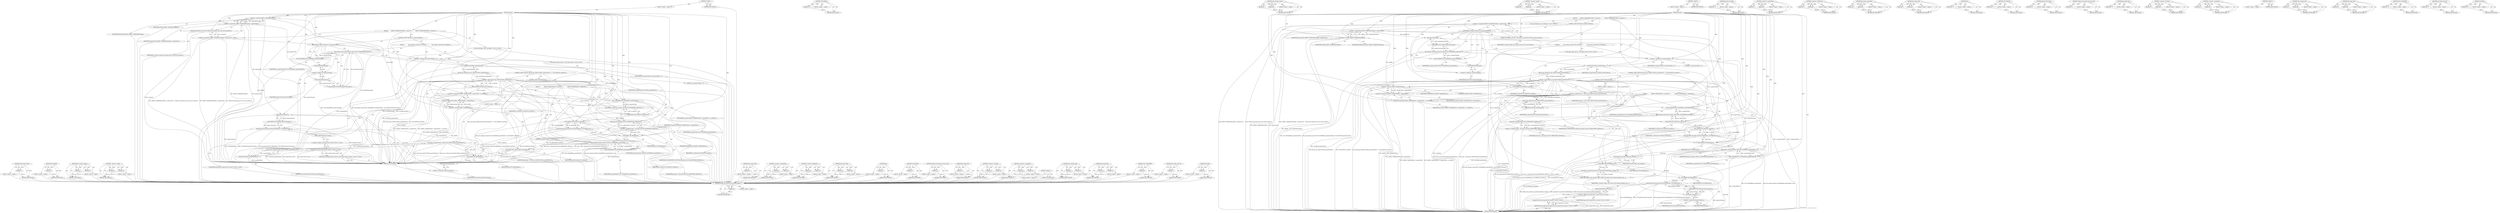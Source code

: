 digraph "GTK_BIN" {
vulnerable_193 [label=<(METHOD,InspectorTest.attach)>];
vulnerable_194 [label=<(PARAM,p1)>];
vulnerable_195 [label=<(BLOCK,&lt;empty&gt;,&lt;empty&gt;)>];
vulnerable_196 [label=<(METHOD_RETURN,ANY)>];
vulnerable_175 [label=<(METHOD,GTK_PANED)>];
vulnerable_176 [label=<(PARAM,p1)>];
vulnerable_177 [label=<(BLOCK,&lt;empty&gt;,&lt;empty&gt;)>];
vulnerable_178 [label=<(METHOD_RETURN,ANY)>];
vulnerable_131 [label=<(METHOD,gtk_container_remove)>];
vulnerable_132 [label=<(PARAM,p1)>];
vulnerable_133 [label=<(PARAM,p2)>];
vulnerable_134 [label=<(BLOCK,&lt;empty&gt;,&lt;empty&gt;)>];
vulnerable_135 [label=<(METHOD_RETURN,ANY)>];
vulnerable_153 [label=<(METHOD,&lt;operator&gt;.equals)>];
vulnerable_154 [label=<(PARAM,p1)>];
vulnerable_155 [label=<(PARAM,p2)>];
vulnerable_156 [label=<(BLOCK,&lt;empty&gt;,&lt;empty&gt;)>];
vulnerable_157 [label=<(METHOD_RETURN,ANY)>];
vulnerable_6 [label=<(METHOD,&lt;global&gt;)<SUB>1</SUB>>];
vulnerable_7 [label=<(BLOCK,&lt;empty&gt;,&lt;empty&gt;)<SUB>1</SUB>>];
vulnerable_8 [label=<(METHOD,attach)<SUB>1</SUB>>];
vulnerable_9 [label=<(BLOCK,{
        GRefPtr&lt;WebKitWebViewBase&gt; inspectorV...,{
        GRefPtr&lt;WebKitWebViewBase&gt; inspectorV...)<SUB>2</SUB>>];
vulnerable_10 [label=<(&lt;operator&gt;.assignment,GRefPtr&lt;WebKitWebViewBase&gt; inspectorView = webk...)<SUB>3</SUB>>];
vulnerable_11 [label=<(&lt;operator&gt;.greaterThan,GRefPtr&lt;WebKitWebViewBase&gt; inspectorView)<SUB>3</SUB>>];
vulnerable_12 [label=<(&lt;operator&gt;.lessThan,GRefPtr&lt;WebKitWebViewBase)<SUB>3</SUB>>];
vulnerable_13 [label=<(IDENTIFIER,GRefPtr,GRefPtr&lt;WebKitWebViewBase)<SUB>3</SUB>>];
vulnerable_14 [label=<(IDENTIFIER,WebKitWebViewBase,GRefPtr&lt;WebKitWebViewBase)<SUB>3</SUB>>];
vulnerable_15 [label=<(IDENTIFIER,inspectorView,GRefPtr&lt;WebKitWebViewBase&gt; inspectorView)<SUB>3</SUB>>];
vulnerable_16 [label=<(webkit_web_inspector_get_web_view,webkit_web_inspector_get_web_view(m_inspector))<SUB>3</SUB>>];
vulnerable_17 [label=<(IDENTIFIER,m_inspector,webkit_web_inspector_get_web_view(m_inspector))<SUB>3</SUB>>];
vulnerable_18 [label=<(CONTROL_STRUCTURE,IF,if (m_inspectorWindow))<SUB>4</SUB>>];
vulnerable_19 [label=<(IDENTIFIER,m_inspectorWindow,if (m_inspectorWindow))<SUB>4</SUB>>];
vulnerable_20 [label=<(BLOCK,{
            gtk_container_remove(GTK_CONTAINE...,{
            gtk_container_remove(GTK_CONTAINE...)<SUB>4</SUB>>];
vulnerable_21 [label=<(gtk_container_remove,gtk_container_remove(GTK_CONTAINER(m_inspectorW...)<SUB>5</SUB>>];
vulnerable_22 [label=<(GTK_CONTAINER,GTK_CONTAINER(m_inspectorWindow))<SUB>5</SUB>>];
vulnerable_23 [label=<(IDENTIFIER,m_inspectorWindow,GTK_CONTAINER(m_inspectorWindow))<SUB>5</SUB>>];
vulnerable_24 [label=<(GTK_WIDGET,GTK_WIDGET(inspectorView.get()))<SUB>5</SUB>>];
vulnerable_25 [label=<(get,inspectorView.get())<SUB>5</SUB>>];
vulnerable_26 [label=<(&lt;operator&gt;.fieldAccess,inspectorView.get)<SUB>5</SUB>>];
vulnerable_27 [label=<(IDENTIFIER,inspectorView,inspectorView.get())<SUB>5</SUB>>];
vulnerable_28 [label=<(FIELD_IDENTIFIER,get,get)<SUB>5</SUB>>];
vulnerable_29 [label="<(LOCAL,gtk_widget_destroy : gtk_widget_destroy)<SUB>6</SUB>>"];
vulnerable_30 [label=<(&lt;operator&gt;.assignment,m_inspectorWindow = 0)<SUB>7</SUB>>];
vulnerable_31 [label=<(IDENTIFIER,m_inspectorWindow,m_inspectorWindow = 0)<SUB>7</SUB>>];
vulnerable_32 [label=<(LITERAL,0,m_inspectorWindow = 0)<SUB>7</SUB>>];
vulnerable_33 [label="<(LOCAL,GtkWidget* pane: GtkWidget*)<SUB>10</SUB>>"];
vulnerable_34 [label=<(CONTROL_STRUCTURE,IF,if (gtk_bin_get_child(GTK_BIN(m_parentWindow)) == GTK_WIDGET(m_webView)))<SUB>11</SUB>>];
vulnerable_35 [label=<(&lt;operator&gt;.equals,gtk_bin_get_child(GTK_BIN(m_parentWindow)) == G...)<SUB>11</SUB>>];
vulnerable_36 [label=<(gtk_bin_get_child,gtk_bin_get_child(GTK_BIN(m_parentWindow)))<SUB>11</SUB>>];
vulnerable_37 [label=<(GTK_BIN,GTK_BIN(m_parentWindow))<SUB>11</SUB>>];
vulnerable_38 [label=<(IDENTIFIER,m_parentWindow,GTK_BIN(m_parentWindow))<SUB>11</SUB>>];
vulnerable_39 [label=<(GTK_WIDGET,GTK_WIDGET(m_webView))<SUB>11</SUB>>];
vulnerable_40 [label=<(IDENTIFIER,m_webView,GTK_WIDGET(m_webView))<SUB>11</SUB>>];
vulnerable_41 [label=<(BLOCK,{
            GRefPtr&lt;WebKitWebView&gt; inspectedV...,{
            GRefPtr&lt;WebKitWebView&gt; inspectedV...)<SUB>11</SUB>>];
vulnerable_42 [label=<(&lt;operator&gt;.assignment,GRefPtr&lt;WebKitWebView&gt; inspectedView = m_webView)<SUB>12</SUB>>];
vulnerable_43 [label=<(&lt;operator&gt;.greaterThan,GRefPtr&lt;WebKitWebView&gt; inspectedView)<SUB>12</SUB>>];
vulnerable_44 [label=<(&lt;operator&gt;.lessThan,GRefPtr&lt;WebKitWebView)<SUB>12</SUB>>];
vulnerable_45 [label=<(IDENTIFIER,GRefPtr,GRefPtr&lt;WebKitWebView)<SUB>12</SUB>>];
vulnerable_46 [label=<(IDENTIFIER,WebKitWebView,GRefPtr&lt;WebKitWebView)<SUB>12</SUB>>];
vulnerable_47 [label=<(IDENTIFIER,inspectedView,GRefPtr&lt;WebKitWebView&gt; inspectedView)<SUB>12</SUB>>];
vulnerable_48 [label=<(IDENTIFIER,m_webView,GRefPtr&lt;WebKitWebView&gt; inspectedView = m_webView)<SUB>12</SUB>>];
vulnerable_49 [label=<(gtk_container_remove,gtk_container_remove(GTK_CONTAINER(m_parentWind...)<SUB>13</SUB>>];
vulnerable_50 [label=<(GTK_CONTAINER,GTK_CONTAINER(m_parentWindow))<SUB>13</SUB>>];
vulnerable_51 [label=<(IDENTIFIER,m_parentWindow,GTK_CONTAINER(m_parentWindow))<SUB>13</SUB>>];
vulnerable_52 [label=<(GTK_WIDGET,GTK_WIDGET(m_webView))<SUB>13</SUB>>];
vulnerable_53 [label=<(IDENTIFIER,m_webView,GTK_WIDGET(m_webView))<SUB>13</SUB>>];
vulnerable_54 [label=<(&lt;operator&gt;.assignment,pane = gtk_paned_new(GTK_ORIENTATION_VERTICAL))<SUB>14</SUB>>];
vulnerable_55 [label=<(IDENTIFIER,pane,pane = gtk_paned_new(GTK_ORIENTATION_VERTICAL))<SUB>14</SUB>>];
vulnerable_56 [label=<(gtk_paned_new,gtk_paned_new(GTK_ORIENTATION_VERTICAL))<SUB>14</SUB>>];
vulnerable_57 [label=<(IDENTIFIER,GTK_ORIENTATION_VERTICAL,gtk_paned_new(GTK_ORIENTATION_VERTICAL))<SUB>14</SUB>>];
vulnerable_58 [label=<(gtk_paned_add1,gtk_paned_add1(GTK_PANED(pane), GTK_WIDGET(m_we...)<SUB>15</SUB>>];
vulnerable_59 [label=<(GTK_PANED,GTK_PANED(pane))<SUB>15</SUB>>];
vulnerable_60 [label=<(IDENTIFIER,pane,GTK_PANED(pane))<SUB>15</SUB>>];
vulnerable_61 [label=<(GTK_WIDGET,GTK_WIDGET(m_webView))<SUB>15</SUB>>];
vulnerable_62 [label=<(IDENTIFIER,m_webView,GTK_WIDGET(m_webView))<SUB>15</SUB>>];
vulnerable_63 [label=<(gtk_container_add,gtk_container_add(GTK_CONTAINER(m_parentWindow)...)<SUB>16</SUB>>];
vulnerable_64 [label=<(GTK_CONTAINER,GTK_CONTAINER(m_parentWindow))<SUB>16</SUB>>];
vulnerable_65 [label=<(IDENTIFIER,m_parentWindow,GTK_CONTAINER(m_parentWindow))<SUB>16</SUB>>];
vulnerable_66 [label=<(IDENTIFIER,pane,gtk_container_add(GTK_CONTAINER(m_parentWindow)...)<SUB>16</SUB>>];
vulnerable_67 [label=<(gtk_widget_show_all,gtk_widget_show_all(pane))<SUB>17</SUB>>];
vulnerable_68 [label=<(IDENTIFIER,pane,gtk_widget_show_all(pane))<SUB>17</SUB>>];
vulnerable_69 [label=<(CONTROL_STRUCTURE,ELSE,else)<SUB>19</SUB>>];
vulnerable_70 [label=<(BLOCK,&lt;empty&gt;,&lt;empty&gt;)<SUB>19</SUB>>];
vulnerable_71 [label=<(&lt;operator&gt;.assignment,pane = gtk_bin_get_child(GTK_BIN(m_parentWindow)))<SUB>19</SUB>>];
vulnerable_72 [label=<(IDENTIFIER,pane,pane = gtk_bin_get_child(GTK_BIN(m_parentWindow)))<SUB>19</SUB>>];
vulnerable_73 [label=<(gtk_bin_get_child,gtk_bin_get_child(GTK_BIN(m_parentWindow)))<SUB>19</SUB>>];
vulnerable_74 [label=<(GTK_BIN,GTK_BIN(m_parentWindow))<SUB>19</SUB>>];
vulnerable_75 [label=<(IDENTIFIER,m_parentWindow,GTK_BIN(m_parentWindow))<SUB>19</SUB>>];
vulnerable_76 [label=<(gtk_paned_add2,gtk_paned_add2(GTK_PANED(pane), GTK_WIDGET(insp...)<SUB>20</SUB>>];
vulnerable_77 [label=<(GTK_PANED,GTK_PANED(pane))<SUB>20</SUB>>];
vulnerable_78 [label=<(IDENTIFIER,pane,GTK_PANED(pane))<SUB>20</SUB>>];
vulnerable_79 [label=<(GTK_WIDGET,GTK_WIDGET(inspectorView.get()))<SUB>20</SUB>>];
vulnerable_80 [label=<(get,inspectorView.get())<SUB>20</SUB>>];
vulnerable_81 [label=<(&lt;operator&gt;.fieldAccess,inspectorView.get)<SUB>20</SUB>>];
vulnerable_82 [label=<(IDENTIFIER,inspectorView,inspectorView.get())<SUB>20</SUB>>];
vulnerable_83 [label=<(FIELD_IDENTIFIER,get,get)<SUB>20</SUB>>];
vulnerable_84 [label="<(RETURN,return InspectorTest::attach();,return InspectorTest::attach();)<SUB>22</SUB>>"];
vulnerable_85 [label="<(InspectorTest.attach,InspectorTest::attach())<SUB>22</SUB>>"];
vulnerable_86 [label="<(&lt;operator&gt;.fieldAccess,InspectorTest::attach)<SUB>22</SUB>>"];
vulnerable_87 [label="<(IDENTIFIER,InspectorTest,InspectorTest::attach())<SUB>22</SUB>>"];
vulnerable_88 [label=<(FIELD_IDENTIFIER,attach,attach)<SUB>22</SUB>>];
vulnerable_89 [label=<(METHOD_RETURN,bool)<SUB>1</SUB>>];
vulnerable_91 [label=<(METHOD_RETURN,ANY)<SUB>1</SUB>>];
vulnerable_158 [label=<(METHOD,gtk_bin_get_child)>];
vulnerable_159 [label=<(PARAM,p1)>];
vulnerable_160 [label=<(BLOCK,&lt;empty&gt;,&lt;empty&gt;)>];
vulnerable_161 [label=<(METHOD_RETURN,ANY)>];
vulnerable_117 [label=<(METHOD,&lt;operator&gt;.greaterThan)>];
vulnerable_118 [label=<(PARAM,p1)>];
vulnerable_119 [label=<(PARAM,p2)>];
vulnerable_120 [label=<(BLOCK,&lt;empty&gt;,&lt;empty&gt;)>];
vulnerable_121 [label=<(METHOD_RETURN,ANY)>];
vulnerable_148 [label=<(METHOD,&lt;operator&gt;.fieldAccess)>];
vulnerable_149 [label=<(PARAM,p1)>];
vulnerable_150 [label=<(PARAM,p2)>];
vulnerable_151 [label=<(BLOCK,&lt;empty&gt;,&lt;empty&gt;)>];
vulnerable_152 [label=<(METHOD_RETURN,ANY)>];
vulnerable_188 [label=<(METHOD,gtk_paned_add2)>];
vulnerable_189 [label=<(PARAM,p1)>];
vulnerable_190 [label=<(PARAM,p2)>];
vulnerable_191 [label=<(BLOCK,&lt;empty&gt;,&lt;empty&gt;)>];
vulnerable_192 [label=<(METHOD_RETURN,ANY)>];
vulnerable_144 [label=<(METHOD,get)>];
vulnerable_145 [label=<(PARAM,p1)>];
vulnerable_146 [label=<(BLOCK,&lt;empty&gt;,&lt;empty&gt;)>];
vulnerable_147 [label=<(METHOD_RETURN,ANY)>];
vulnerable_140 [label=<(METHOD,GTK_WIDGET)>];
vulnerable_141 [label=<(PARAM,p1)>];
vulnerable_142 [label=<(BLOCK,&lt;empty&gt;,&lt;empty&gt;)>];
vulnerable_143 [label=<(METHOD_RETURN,ANY)>];
vulnerable_127 [label=<(METHOD,webkit_web_inspector_get_web_view)>];
vulnerable_128 [label=<(PARAM,p1)>];
vulnerable_129 [label=<(BLOCK,&lt;empty&gt;,&lt;empty&gt;)>];
vulnerable_130 [label=<(METHOD_RETURN,ANY)>];
vulnerable_166 [label=<(METHOD,gtk_paned_new)>];
vulnerable_167 [label=<(PARAM,p1)>];
vulnerable_168 [label=<(BLOCK,&lt;empty&gt;,&lt;empty&gt;)>];
vulnerable_169 [label=<(METHOD_RETURN,ANY)>];
vulnerable_122 [label=<(METHOD,&lt;operator&gt;.lessThan)>];
vulnerable_123 [label=<(PARAM,p1)>];
vulnerable_124 [label=<(PARAM,p2)>];
vulnerable_125 [label=<(BLOCK,&lt;empty&gt;,&lt;empty&gt;)>];
vulnerable_126 [label=<(METHOD_RETURN,ANY)>];
vulnerable_112 [label=<(METHOD,&lt;operator&gt;.assignment)>];
vulnerable_113 [label=<(PARAM,p1)>];
vulnerable_114 [label=<(PARAM,p2)>];
vulnerable_115 [label=<(BLOCK,&lt;empty&gt;,&lt;empty&gt;)>];
vulnerable_116 [label=<(METHOD_RETURN,ANY)>];
vulnerable_106 [label=<(METHOD,&lt;global&gt;)<SUB>1</SUB>>];
vulnerable_107 [label=<(BLOCK,&lt;empty&gt;,&lt;empty&gt;)>];
vulnerable_108 [label=<(METHOD_RETURN,ANY)>];
vulnerable_179 [label=<(METHOD,gtk_container_add)>];
vulnerable_180 [label=<(PARAM,p1)>];
vulnerable_181 [label=<(PARAM,p2)>];
vulnerable_182 [label=<(BLOCK,&lt;empty&gt;,&lt;empty&gt;)>];
vulnerable_183 [label=<(METHOD_RETURN,ANY)>];
vulnerable_170 [label=<(METHOD,gtk_paned_add1)>];
vulnerable_171 [label=<(PARAM,p1)>];
vulnerable_172 [label=<(PARAM,p2)>];
vulnerable_173 [label=<(BLOCK,&lt;empty&gt;,&lt;empty&gt;)>];
vulnerable_174 [label=<(METHOD_RETURN,ANY)>];
vulnerable_136 [label=<(METHOD,GTK_CONTAINER)>];
vulnerable_137 [label=<(PARAM,p1)>];
vulnerable_138 [label=<(BLOCK,&lt;empty&gt;,&lt;empty&gt;)>];
vulnerable_139 [label=<(METHOD_RETURN,ANY)>];
vulnerable_184 [label=<(METHOD,gtk_widget_show_all)>];
vulnerable_185 [label=<(PARAM,p1)>];
vulnerable_186 [label=<(BLOCK,&lt;empty&gt;,&lt;empty&gt;)>];
vulnerable_187 [label=<(METHOD_RETURN,ANY)>];
vulnerable_162 [label=<(METHOD,GTK_BIN)>];
vulnerable_163 [label=<(PARAM,p1)>];
vulnerable_164 [label=<(BLOCK,&lt;empty&gt;,&lt;empty&gt;)>];
vulnerable_165 [label=<(METHOD_RETURN,ANY)>];
fixed_198 [label=<(METHOD,webkit_web_inspector_get_attached_height)>];
fixed_199 [label=<(PARAM,p1)>];
fixed_200 [label=<(BLOCK,&lt;empty&gt;,&lt;empty&gt;)>];
fixed_201 [label=<(METHOD_RETURN,ANY)>];
fixed_180 [label=<(METHOD,GTK_PANED)>];
fixed_181 [label=<(PARAM,p1)>];
fixed_182 [label=<(BLOCK,&lt;empty&gt;,&lt;empty&gt;)>];
fixed_183 [label=<(METHOD_RETURN,ANY)>];
fixed_136 [label=<(METHOD,gtk_container_remove)>];
fixed_137 [label=<(PARAM,p1)>];
fixed_138 [label=<(PARAM,p2)>];
fixed_139 [label=<(BLOCK,&lt;empty&gt;,&lt;empty&gt;)>];
fixed_140 [label=<(METHOD_RETURN,ANY)>];
fixed_158 [label=<(METHOD,&lt;operator&gt;.equals)>];
fixed_159 [label=<(PARAM,p1)>];
fixed_160 [label=<(PARAM,p2)>];
fixed_161 [label=<(BLOCK,&lt;empty&gt;,&lt;empty&gt;)>];
fixed_162 [label=<(METHOD_RETURN,ANY)>];
fixed_6 [label=<(METHOD,&lt;global&gt;)<SUB>1</SUB>>];
fixed_7 [label=<(BLOCK,&lt;empty&gt;,&lt;empty&gt;)<SUB>1</SUB>>];
fixed_8 [label=<(METHOD,attach)<SUB>1</SUB>>];
fixed_9 [label=<(BLOCK,{
        GRefPtr&lt;WebKitWebViewBase&gt; inspectorV...,{
        GRefPtr&lt;WebKitWebViewBase&gt; inspectorV...)<SUB>2</SUB>>];
fixed_10 [label=<(&lt;operator&gt;.assignment,GRefPtr&lt;WebKitWebViewBase&gt; inspectorView = webk...)<SUB>3</SUB>>];
fixed_11 [label=<(&lt;operator&gt;.greaterThan,GRefPtr&lt;WebKitWebViewBase&gt; inspectorView)<SUB>3</SUB>>];
fixed_12 [label=<(&lt;operator&gt;.lessThan,GRefPtr&lt;WebKitWebViewBase)<SUB>3</SUB>>];
fixed_13 [label=<(IDENTIFIER,GRefPtr,GRefPtr&lt;WebKitWebViewBase)<SUB>3</SUB>>];
fixed_14 [label=<(IDENTIFIER,WebKitWebViewBase,GRefPtr&lt;WebKitWebViewBase)<SUB>3</SUB>>];
fixed_15 [label=<(IDENTIFIER,inspectorView,GRefPtr&lt;WebKitWebViewBase&gt; inspectorView)<SUB>3</SUB>>];
fixed_16 [label=<(webkit_web_inspector_get_web_view,webkit_web_inspector_get_web_view(m_inspector))<SUB>3</SUB>>];
fixed_17 [label=<(IDENTIFIER,m_inspector,webkit_web_inspector_get_web_view(m_inspector))<SUB>3</SUB>>];
fixed_18 [label=<(CONTROL_STRUCTURE,IF,if (m_inspectorWindow))<SUB>4</SUB>>];
fixed_19 [label=<(IDENTIFIER,m_inspectorWindow,if (m_inspectorWindow))<SUB>4</SUB>>];
fixed_20 [label=<(BLOCK,{
            gtk_container_remove(GTK_CONTAINE...,{
            gtk_container_remove(GTK_CONTAINE...)<SUB>4</SUB>>];
fixed_21 [label=<(gtk_container_remove,gtk_container_remove(GTK_CONTAINER(m_inspectorW...)<SUB>5</SUB>>];
fixed_22 [label=<(GTK_CONTAINER,GTK_CONTAINER(m_inspectorWindow))<SUB>5</SUB>>];
fixed_23 [label=<(IDENTIFIER,m_inspectorWindow,GTK_CONTAINER(m_inspectorWindow))<SUB>5</SUB>>];
fixed_24 [label=<(GTK_WIDGET,GTK_WIDGET(inspectorView.get()))<SUB>5</SUB>>];
fixed_25 [label=<(get,inspectorView.get())<SUB>5</SUB>>];
fixed_26 [label=<(&lt;operator&gt;.fieldAccess,inspectorView.get)<SUB>5</SUB>>];
fixed_27 [label=<(IDENTIFIER,inspectorView,inspectorView.get())<SUB>5</SUB>>];
fixed_28 [label=<(FIELD_IDENTIFIER,get,get)<SUB>5</SUB>>];
fixed_29 [label="<(LOCAL,gtk_widget_destroy : gtk_widget_destroy)<SUB>6</SUB>>"];
fixed_30 [label=<(&lt;operator&gt;.assignment,m_inspectorWindow = 0)<SUB>7</SUB>>];
fixed_31 [label=<(IDENTIFIER,m_inspectorWindow,m_inspectorWindow = 0)<SUB>7</SUB>>];
fixed_32 [label=<(LITERAL,0,m_inspectorWindow = 0)<SUB>7</SUB>>];
fixed_33 [label="<(LOCAL,GtkWidget* pane: GtkWidget*)<SUB>10</SUB>>"];
fixed_34 [label=<(CONTROL_STRUCTURE,IF,if (gtk_bin_get_child(GTK_BIN(m_parentWindow)) == GTK_WIDGET(m_webView)))<SUB>11</SUB>>];
fixed_35 [label=<(&lt;operator&gt;.equals,gtk_bin_get_child(GTK_BIN(m_parentWindow)) == G...)<SUB>11</SUB>>];
fixed_36 [label=<(gtk_bin_get_child,gtk_bin_get_child(GTK_BIN(m_parentWindow)))<SUB>11</SUB>>];
fixed_37 [label=<(GTK_BIN,GTK_BIN(m_parentWindow))<SUB>11</SUB>>];
fixed_38 [label=<(IDENTIFIER,m_parentWindow,GTK_BIN(m_parentWindow))<SUB>11</SUB>>];
fixed_39 [label=<(GTK_WIDGET,GTK_WIDGET(m_webView))<SUB>11</SUB>>];
fixed_40 [label=<(IDENTIFIER,m_webView,GTK_WIDGET(m_webView))<SUB>11</SUB>>];
fixed_41 [label=<(BLOCK,{
            GRefPtr&lt;WebKitWebView&gt; inspectedV...,{
            GRefPtr&lt;WebKitWebView&gt; inspectedV...)<SUB>11</SUB>>];
fixed_42 [label=<(&lt;operator&gt;.assignment,GRefPtr&lt;WebKitWebView&gt; inspectedView = m_webView)<SUB>12</SUB>>];
fixed_43 [label=<(&lt;operator&gt;.greaterThan,GRefPtr&lt;WebKitWebView&gt; inspectedView)<SUB>12</SUB>>];
fixed_44 [label=<(&lt;operator&gt;.lessThan,GRefPtr&lt;WebKitWebView)<SUB>12</SUB>>];
fixed_45 [label=<(IDENTIFIER,GRefPtr,GRefPtr&lt;WebKitWebView)<SUB>12</SUB>>];
fixed_46 [label=<(IDENTIFIER,WebKitWebView,GRefPtr&lt;WebKitWebView)<SUB>12</SUB>>];
fixed_47 [label=<(IDENTIFIER,inspectedView,GRefPtr&lt;WebKitWebView&gt; inspectedView)<SUB>12</SUB>>];
fixed_48 [label=<(IDENTIFIER,m_webView,GRefPtr&lt;WebKitWebView&gt; inspectedView = m_webView)<SUB>12</SUB>>];
fixed_49 [label=<(gtk_container_remove,gtk_container_remove(GTK_CONTAINER(m_parentWind...)<SUB>13</SUB>>];
fixed_50 [label=<(GTK_CONTAINER,GTK_CONTAINER(m_parentWindow))<SUB>13</SUB>>];
fixed_51 [label=<(IDENTIFIER,m_parentWindow,GTK_CONTAINER(m_parentWindow))<SUB>13</SUB>>];
fixed_52 [label=<(GTK_WIDGET,GTK_WIDGET(m_webView))<SUB>13</SUB>>];
fixed_53 [label=<(IDENTIFIER,m_webView,GTK_WIDGET(m_webView))<SUB>13</SUB>>];
fixed_54 [label=<(&lt;operator&gt;.assignment,pane = gtk_paned_new(GTK_ORIENTATION_VERTICAL))<SUB>14</SUB>>];
fixed_55 [label=<(IDENTIFIER,pane,pane = gtk_paned_new(GTK_ORIENTATION_VERTICAL))<SUB>14</SUB>>];
fixed_56 [label=<(gtk_paned_new,gtk_paned_new(GTK_ORIENTATION_VERTICAL))<SUB>14</SUB>>];
fixed_57 [label=<(IDENTIFIER,GTK_ORIENTATION_VERTICAL,gtk_paned_new(GTK_ORIENTATION_VERTICAL))<SUB>14</SUB>>];
fixed_58 [label=<(gtk_paned_add1,gtk_paned_add1(GTK_PANED(pane), GTK_WIDGET(m_we...)<SUB>15</SUB>>];
fixed_59 [label=<(GTK_PANED,GTK_PANED(pane))<SUB>15</SUB>>];
fixed_60 [label=<(IDENTIFIER,pane,GTK_PANED(pane))<SUB>15</SUB>>];
fixed_61 [label=<(GTK_WIDGET,GTK_WIDGET(m_webView))<SUB>15</SUB>>];
fixed_62 [label=<(IDENTIFIER,m_webView,GTK_WIDGET(m_webView))<SUB>15</SUB>>];
fixed_63 [label=<(gtk_container_add,gtk_container_add(GTK_CONTAINER(m_parentWindow)...)<SUB>16</SUB>>];
fixed_64 [label=<(GTK_CONTAINER,GTK_CONTAINER(m_parentWindow))<SUB>16</SUB>>];
fixed_65 [label=<(IDENTIFIER,m_parentWindow,GTK_CONTAINER(m_parentWindow))<SUB>16</SUB>>];
fixed_66 [label=<(IDENTIFIER,pane,gtk_container_add(GTK_CONTAINER(m_parentWindow)...)<SUB>16</SUB>>];
fixed_67 [label=<(gtk_widget_show_all,gtk_widget_show_all(pane))<SUB>17</SUB>>];
fixed_68 [label=<(IDENTIFIER,pane,gtk_widget_show_all(pane))<SUB>17</SUB>>];
fixed_69 [label=<(CONTROL_STRUCTURE,ELSE,else)<SUB>19</SUB>>];
fixed_70 [label=<(BLOCK,&lt;empty&gt;,&lt;empty&gt;)<SUB>19</SUB>>];
fixed_71 [label=<(&lt;operator&gt;.assignment,pane = gtk_bin_get_child(GTK_BIN(m_parentWindow)))<SUB>19</SUB>>];
fixed_72 [label=<(IDENTIFIER,pane,pane = gtk_bin_get_child(GTK_BIN(m_parentWindow)))<SUB>19</SUB>>];
fixed_73 [label=<(gtk_bin_get_child,gtk_bin_get_child(GTK_BIN(m_parentWindow)))<SUB>19</SUB>>];
fixed_74 [label=<(GTK_BIN,GTK_BIN(m_parentWindow))<SUB>19</SUB>>];
fixed_75 [label=<(IDENTIFIER,m_parentWindow,GTK_BIN(m_parentWindow))<SUB>19</SUB>>];
fixed_76 [label=<(gtk_paned_set_position,gtk_paned_set_position(GTK_PANED(pane), webkit_...)<SUB>20</SUB>>];
fixed_77 [label=<(GTK_PANED,GTK_PANED(pane))<SUB>20</SUB>>];
fixed_78 [label=<(IDENTIFIER,pane,GTK_PANED(pane))<SUB>20</SUB>>];
fixed_79 [label=<(webkit_web_inspector_get_attached_height,webkit_web_inspector_get_attached_height(m_insp...)<SUB>20</SUB>>];
fixed_80 [label=<(IDENTIFIER,m_inspector,webkit_web_inspector_get_attached_height(m_insp...)<SUB>20</SUB>>];
fixed_81 [label=<(gtk_paned_add2,gtk_paned_add2(GTK_PANED(pane), GTK_WIDGET(insp...)<SUB>21</SUB>>];
fixed_82 [label=<(GTK_PANED,GTK_PANED(pane))<SUB>21</SUB>>];
fixed_83 [label=<(IDENTIFIER,pane,GTK_PANED(pane))<SUB>21</SUB>>];
fixed_84 [label=<(GTK_WIDGET,GTK_WIDGET(inspectorView.get()))<SUB>21</SUB>>];
fixed_85 [label=<(get,inspectorView.get())<SUB>21</SUB>>];
fixed_86 [label=<(&lt;operator&gt;.fieldAccess,inspectorView.get)<SUB>21</SUB>>];
fixed_87 [label=<(IDENTIFIER,inspectorView,inspectorView.get())<SUB>21</SUB>>];
fixed_88 [label=<(FIELD_IDENTIFIER,get,get)<SUB>21</SUB>>];
fixed_89 [label="<(RETURN,return InspectorTest::attach();,return InspectorTest::attach();)<SUB>23</SUB>>"];
fixed_90 [label="<(InspectorTest.attach,InspectorTest::attach())<SUB>23</SUB>>"];
fixed_91 [label="<(&lt;operator&gt;.fieldAccess,InspectorTest::attach)<SUB>23</SUB>>"];
fixed_92 [label="<(IDENTIFIER,InspectorTest,InspectorTest::attach())<SUB>23</SUB>>"];
fixed_93 [label=<(FIELD_IDENTIFIER,attach,attach)<SUB>23</SUB>>];
fixed_94 [label=<(METHOD_RETURN,bool)<SUB>1</SUB>>];
fixed_96 [label=<(METHOD_RETURN,ANY)<SUB>1</SUB>>];
fixed_163 [label=<(METHOD,gtk_bin_get_child)>];
fixed_164 [label=<(PARAM,p1)>];
fixed_165 [label=<(BLOCK,&lt;empty&gt;,&lt;empty&gt;)>];
fixed_166 [label=<(METHOD_RETURN,ANY)>];
fixed_122 [label=<(METHOD,&lt;operator&gt;.greaterThan)>];
fixed_123 [label=<(PARAM,p1)>];
fixed_124 [label=<(PARAM,p2)>];
fixed_125 [label=<(BLOCK,&lt;empty&gt;,&lt;empty&gt;)>];
fixed_126 [label=<(METHOD_RETURN,ANY)>];
fixed_153 [label=<(METHOD,&lt;operator&gt;.fieldAccess)>];
fixed_154 [label=<(PARAM,p1)>];
fixed_155 [label=<(PARAM,p2)>];
fixed_156 [label=<(BLOCK,&lt;empty&gt;,&lt;empty&gt;)>];
fixed_157 [label=<(METHOD_RETURN,ANY)>];
fixed_193 [label=<(METHOD,gtk_paned_set_position)>];
fixed_194 [label=<(PARAM,p1)>];
fixed_195 [label=<(PARAM,p2)>];
fixed_196 [label=<(BLOCK,&lt;empty&gt;,&lt;empty&gt;)>];
fixed_197 [label=<(METHOD_RETURN,ANY)>];
fixed_202 [label=<(METHOD,gtk_paned_add2)>];
fixed_203 [label=<(PARAM,p1)>];
fixed_204 [label=<(PARAM,p2)>];
fixed_205 [label=<(BLOCK,&lt;empty&gt;,&lt;empty&gt;)>];
fixed_206 [label=<(METHOD_RETURN,ANY)>];
fixed_149 [label=<(METHOD,get)>];
fixed_150 [label=<(PARAM,p1)>];
fixed_151 [label=<(BLOCK,&lt;empty&gt;,&lt;empty&gt;)>];
fixed_152 [label=<(METHOD_RETURN,ANY)>];
fixed_145 [label=<(METHOD,GTK_WIDGET)>];
fixed_146 [label=<(PARAM,p1)>];
fixed_147 [label=<(BLOCK,&lt;empty&gt;,&lt;empty&gt;)>];
fixed_148 [label=<(METHOD_RETURN,ANY)>];
fixed_207 [label=<(METHOD,InspectorTest.attach)>];
fixed_208 [label=<(PARAM,p1)>];
fixed_209 [label=<(BLOCK,&lt;empty&gt;,&lt;empty&gt;)>];
fixed_210 [label=<(METHOD_RETURN,ANY)>];
fixed_132 [label=<(METHOD,webkit_web_inspector_get_web_view)>];
fixed_133 [label=<(PARAM,p1)>];
fixed_134 [label=<(BLOCK,&lt;empty&gt;,&lt;empty&gt;)>];
fixed_135 [label=<(METHOD_RETURN,ANY)>];
fixed_171 [label=<(METHOD,gtk_paned_new)>];
fixed_172 [label=<(PARAM,p1)>];
fixed_173 [label=<(BLOCK,&lt;empty&gt;,&lt;empty&gt;)>];
fixed_174 [label=<(METHOD_RETURN,ANY)>];
fixed_127 [label=<(METHOD,&lt;operator&gt;.lessThan)>];
fixed_128 [label=<(PARAM,p1)>];
fixed_129 [label=<(PARAM,p2)>];
fixed_130 [label=<(BLOCK,&lt;empty&gt;,&lt;empty&gt;)>];
fixed_131 [label=<(METHOD_RETURN,ANY)>];
fixed_117 [label=<(METHOD,&lt;operator&gt;.assignment)>];
fixed_118 [label=<(PARAM,p1)>];
fixed_119 [label=<(PARAM,p2)>];
fixed_120 [label=<(BLOCK,&lt;empty&gt;,&lt;empty&gt;)>];
fixed_121 [label=<(METHOD_RETURN,ANY)>];
fixed_111 [label=<(METHOD,&lt;global&gt;)<SUB>1</SUB>>];
fixed_112 [label=<(BLOCK,&lt;empty&gt;,&lt;empty&gt;)>];
fixed_113 [label=<(METHOD_RETURN,ANY)>];
fixed_184 [label=<(METHOD,gtk_container_add)>];
fixed_185 [label=<(PARAM,p1)>];
fixed_186 [label=<(PARAM,p2)>];
fixed_187 [label=<(BLOCK,&lt;empty&gt;,&lt;empty&gt;)>];
fixed_188 [label=<(METHOD_RETURN,ANY)>];
fixed_175 [label=<(METHOD,gtk_paned_add1)>];
fixed_176 [label=<(PARAM,p1)>];
fixed_177 [label=<(PARAM,p2)>];
fixed_178 [label=<(BLOCK,&lt;empty&gt;,&lt;empty&gt;)>];
fixed_179 [label=<(METHOD_RETURN,ANY)>];
fixed_141 [label=<(METHOD,GTK_CONTAINER)>];
fixed_142 [label=<(PARAM,p1)>];
fixed_143 [label=<(BLOCK,&lt;empty&gt;,&lt;empty&gt;)>];
fixed_144 [label=<(METHOD_RETURN,ANY)>];
fixed_189 [label=<(METHOD,gtk_widget_show_all)>];
fixed_190 [label=<(PARAM,p1)>];
fixed_191 [label=<(BLOCK,&lt;empty&gt;,&lt;empty&gt;)>];
fixed_192 [label=<(METHOD_RETURN,ANY)>];
fixed_167 [label=<(METHOD,GTK_BIN)>];
fixed_168 [label=<(PARAM,p1)>];
fixed_169 [label=<(BLOCK,&lt;empty&gt;,&lt;empty&gt;)>];
fixed_170 [label=<(METHOD_RETURN,ANY)>];
vulnerable_193 -> vulnerable_194  [key=0, label="AST: "];
vulnerable_193 -> vulnerable_194  [key=1, label="DDG: "];
vulnerable_193 -> vulnerable_195  [key=0, label="AST: "];
vulnerable_193 -> vulnerable_196  [key=0, label="AST: "];
vulnerable_193 -> vulnerable_196  [key=1, label="CFG: "];
vulnerable_194 -> vulnerable_196  [key=0, label="DDG: p1"];
vulnerable_195 -> fixed_198  [key=0];
vulnerable_196 -> fixed_198  [key=0];
vulnerable_175 -> vulnerable_176  [key=0, label="AST: "];
vulnerable_175 -> vulnerable_176  [key=1, label="DDG: "];
vulnerable_175 -> vulnerable_177  [key=0, label="AST: "];
vulnerable_175 -> vulnerable_178  [key=0, label="AST: "];
vulnerable_175 -> vulnerable_178  [key=1, label="CFG: "];
vulnerable_176 -> vulnerable_178  [key=0, label="DDG: p1"];
vulnerable_177 -> fixed_198  [key=0];
vulnerable_178 -> fixed_198  [key=0];
vulnerable_131 -> vulnerable_132  [key=0, label="AST: "];
vulnerable_131 -> vulnerable_132  [key=1, label="DDG: "];
vulnerable_131 -> vulnerable_134  [key=0, label="AST: "];
vulnerable_131 -> vulnerable_133  [key=0, label="AST: "];
vulnerable_131 -> vulnerable_133  [key=1, label="DDG: "];
vulnerable_131 -> vulnerable_135  [key=0, label="AST: "];
vulnerable_131 -> vulnerable_135  [key=1, label="CFG: "];
vulnerable_132 -> vulnerable_135  [key=0, label="DDG: p1"];
vulnerable_133 -> vulnerable_135  [key=0, label="DDG: p2"];
vulnerable_134 -> fixed_198  [key=0];
vulnerable_135 -> fixed_198  [key=0];
vulnerable_153 -> vulnerable_154  [key=0, label="AST: "];
vulnerable_153 -> vulnerable_154  [key=1, label="DDG: "];
vulnerable_153 -> vulnerable_156  [key=0, label="AST: "];
vulnerable_153 -> vulnerable_155  [key=0, label="AST: "];
vulnerable_153 -> vulnerable_155  [key=1, label="DDG: "];
vulnerable_153 -> vulnerable_157  [key=0, label="AST: "];
vulnerable_153 -> vulnerable_157  [key=1, label="CFG: "];
vulnerable_154 -> vulnerable_157  [key=0, label="DDG: p1"];
vulnerable_155 -> vulnerable_157  [key=0, label="DDG: p2"];
vulnerable_156 -> fixed_198  [key=0];
vulnerable_157 -> fixed_198  [key=0];
vulnerable_6 -> vulnerable_7  [key=0, label="AST: "];
vulnerable_6 -> vulnerable_91  [key=0, label="AST: "];
vulnerable_6 -> vulnerable_91  [key=1, label="CFG: "];
vulnerable_7 -> vulnerable_8  [key=0, label="AST: "];
vulnerable_8 -> vulnerable_9  [key=0, label="AST: "];
vulnerable_8 -> vulnerable_89  [key=0, label="AST: "];
vulnerable_8 -> vulnerable_12  [key=0, label="CFG: "];
vulnerable_8 -> vulnerable_12  [key=1, label="DDG: "];
vulnerable_8 -> vulnerable_19  [key=0, label="DDG: "];
vulnerable_8 -> vulnerable_11  [key=0, label="DDG: "];
vulnerable_8 -> vulnerable_16  [key=0, label="DDG: "];
vulnerable_8 -> vulnerable_30  [key=0, label="DDG: "];
vulnerable_8 -> vulnerable_42  [key=0, label="DDG: "];
vulnerable_8 -> vulnerable_77  [key=0, label="DDG: "];
vulnerable_8 -> vulnerable_39  [key=0, label="DDG: "];
vulnerable_8 -> vulnerable_63  [key=0, label="DDG: "];
vulnerable_8 -> vulnerable_67  [key=0, label="DDG: "];
vulnerable_8 -> vulnerable_22  [key=0, label="DDG: "];
vulnerable_8 -> vulnerable_37  [key=0, label="DDG: "];
vulnerable_8 -> vulnerable_43  [key=0, label="DDG: "];
vulnerable_8 -> vulnerable_50  [key=0, label="DDG: "];
vulnerable_8 -> vulnerable_52  [key=0, label="DDG: "];
vulnerable_8 -> vulnerable_56  [key=0, label="DDG: "];
vulnerable_8 -> vulnerable_59  [key=0, label="DDG: "];
vulnerable_8 -> vulnerable_61  [key=0, label="DDG: "];
vulnerable_8 -> vulnerable_64  [key=0, label="DDG: "];
vulnerable_8 -> vulnerable_44  [key=0, label="DDG: "];
vulnerable_8 -> vulnerable_74  [key=0, label="DDG: "];
vulnerable_9 -> vulnerable_10  [key=0, label="AST: "];
vulnerable_9 -> vulnerable_18  [key=0, label="AST: "];
vulnerable_9 -> vulnerable_33  [key=0, label="AST: "];
vulnerable_9 -> vulnerable_34  [key=0, label="AST: "];
vulnerable_9 -> vulnerable_76  [key=0, label="AST: "];
vulnerable_9 -> vulnerable_84  [key=0, label="AST: "];
vulnerable_10 -> vulnerable_11  [key=0, label="AST: "];
vulnerable_10 -> vulnerable_16  [key=0, label="AST: "];
vulnerable_10 -> vulnerable_19  [key=0, label="CFG: "];
vulnerable_10 -> vulnerable_89  [key=0, label="DDG: GRefPtr&lt;WebKitWebViewBase&gt; inspectorView"];
vulnerable_10 -> vulnerable_89  [key=1, label="DDG: webkit_web_inspector_get_web_view(m_inspector)"];
vulnerable_10 -> vulnerable_89  [key=2, label="DDG: GRefPtr&lt;WebKitWebViewBase&gt; inspectorView = webkit_web_inspector_get_web_view(m_inspector)"];
vulnerable_11 -> vulnerable_12  [key=0, label="AST: "];
vulnerable_11 -> vulnerable_15  [key=0, label="AST: "];
vulnerable_11 -> vulnerable_16  [key=0, label="CFG: "];
vulnerable_11 -> vulnerable_89  [key=0, label="DDG: GRefPtr&lt;WebKitWebViewBase"];
vulnerable_11 -> vulnerable_89  [key=1, label="DDG: inspectorView"];
vulnerable_11 -> vulnerable_80  [key=0, label="DDG: inspectorView"];
vulnerable_11 -> vulnerable_25  [key=0, label="DDG: inspectorView"];
vulnerable_12 -> vulnerable_13  [key=0, label="AST: "];
vulnerable_12 -> vulnerable_14  [key=0, label="AST: "];
vulnerable_12 -> vulnerable_11  [key=0, label="CFG: "];
vulnerable_12 -> vulnerable_11  [key=1, label="DDG: GRefPtr"];
vulnerable_12 -> vulnerable_11  [key=2, label="DDG: WebKitWebViewBase"];
vulnerable_12 -> vulnerable_89  [key=0, label="DDG: GRefPtr"];
vulnerable_12 -> vulnerable_89  [key=1, label="DDG: WebKitWebViewBase"];
vulnerable_12 -> vulnerable_44  [key=0, label="DDG: GRefPtr"];
vulnerable_13 -> fixed_198  [key=0];
vulnerable_14 -> fixed_198  [key=0];
vulnerable_15 -> fixed_198  [key=0];
vulnerable_16 -> vulnerable_17  [key=0, label="AST: "];
vulnerable_16 -> vulnerable_10  [key=0, label="CFG: "];
vulnerable_16 -> vulnerable_10  [key=1, label="DDG: m_inspector"];
vulnerable_16 -> vulnerable_89  [key=0, label="DDG: m_inspector"];
vulnerable_17 -> fixed_198  [key=0];
vulnerable_18 -> vulnerable_19  [key=0, label="AST: "];
vulnerable_18 -> vulnerable_20  [key=0, label="AST: "];
vulnerable_19 -> vulnerable_22  [key=0, label="CFG: "];
vulnerable_19 -> vulnerable_22  [key=1, label="CDG: "];
vulnerable_19 -> vulnerable_37  [key=0, label="CFG: "];
vulnerable_19 -> vulnerable_24  [key=0, label="CDG: "];
vulnerable_19 -> vulnerable_30  [key=0, label="CDG: "];
vulnerable_19 -> vulnerable_21  [key=0, label="CDG: "];
vulnerable_19 -> vulnerable_26  [key=0, label="CDG: "];
vulnerable_19 -> vulnerable_28  [key=0, label="CDG: "];
vulnerable_19 -> vulnerable_25  [key=0, label="CDG: "];
vulnerable_20 -> vulnerable_21  [key=0, label="AST: "];
vulnerable_20 -> vulnerable_29  [key=0, label="AST: "];
vulnerable_20 -> vulnerable_30  [key=0, label="AST: "];
vulnerable_21 -> vulnerable_22  [key=0, label="AST: "];
vulnerable_21 -> vulnerable_24  [key=0, label="AST: "];
vulnerable_21 -> vulnerable_30  [key=0, label="CFG: "];
vulnerable_21 -> vulnerable_89  [key=0, label="DDG: GTK_CONTAINER(m_inspectorWindow)"];
vulnerable_21 -> vulnerable_89  [key=1, label="DDG: gtk_container_remove(GTK_CONTAINER(m_inspectorWindow), GTK_WIDGET(inspectorView.get()))"];
vulnerable_22 -> vulnerable_23  [key=0, label="AST: "];
vulnerable_22 -> vulnerable_28  [key=0, label="CFG: "];
vulnerable_22 -> vulnerable_21  [key=0, label="DDG: m_inspectorWindow"];
vulnerable_23 -> fixed_198  [key=0];
vulnerable_24 -> vulnerable_25  [key=0, label="AST: "];
vulnerable_24 -> vulnerable_21  [key=0, label="CFG: "];
vulnerable_24 -> vulnerable_21  [key=1, label="DDG: inspectorView.get()"];
vulnerable_25 -> vulnerable_26  [key=0, label="AST: "];
vulnerable_25 -> vulnerable_24  [key=0, label="CFG: "];
vulnerable_25 -> vulnerable_24  [key=1, label="DDG: inspectorView.get"];
vulnerable_25 -> vulnerable_80  [key=0, label="DDG: inspectorView.get"];
vulnerable_26 -> vulnerable_27  [key=0, label="AST: "];
vulnerable_26 -> vulnerable_28  [key=0, label="AST: "];
vulnerable_26 -> vulnerable_25  [key=0, label="CFG: "];
vulnerable_27 -> fixed_198  [key=0];
vulnerable_28 -> vulnerable_26  [key=0, label="CFG: "];
vulnerable_29 -> fixed_198  [key=0];
vulnerable_30 -> vulnerable_31  [key=0, label="AST: "];
vulnerable_30 -> vulnerable_32  [key=0, label="AST: "];
vulnerable_30 -> vulnerable_37  [key=0, label="CFG: "];
vulnerable_30 -> vulnerable_89  [key=0, label="DDG: m_inspectorWindow"];
vulnerable_30 -> vulnerable_89  [key=1, label="DDG: m_inspectorWindow = 0"];
vulnerable_31 -> fixed_198  [key=0];
vulnerable_32 -> fixed_198  [key=0];
vulnerable_33 -> fixed_198  [key=0];
vulnerable_34 -> vulnerable_35  [key=0, label="AST: "];
vulnerable_34 -> vulnerable_41  [key=0, label="AST: "];
vulnerable_34 -> vulnerable_69  [key=0, label="AST: "];
vulnerable_35 -> vulnerable_36  [key=0, label="AST: "];
vulnerable_35 -> vulnerable_39  [key=0, label="AST: "];
vulnerable_35 -> vulnerable_44  [key=0, label="CFG: "];
vulnerable_35 -> vulnerable_44  [key=1, label="CDG: "];
vulnerable_35 -> vulnerable_74  [key=0, label="CFG: "];
vulnerable_35 -> vulnerable_74  [key=1, label="CDG: "];
vulnerable_35 -> vulnerable_89  [key=0, label="DDG: gtk_bin_get_child(GTK_BIN(m_parentWindow))"];
vulnerable_35 -> vulnerable_89  [key=1, label="DDG: GTK_WIDGET(m_webView)"];
vulnerable_35 -> vulnerable_89  [key=2, label="DDG: gtk_bin_get_child(GTK_BIN(m_parentWindow)) == GTK_WIDGET(m_webView)"];
vulnerable_35 -> vulnerable_58  [key=0, label="CDG: "];
vulnerable_35 -> vulnerable_49  [key=0, label="CDG: "];
vulnerable_35 -> vulnerable_73  [key=0, label="CDG: "];
vulnerable_35 -> vulnerable_61  [key=0, label="CDG: "];
vulnerable_35 -> vulnerable_64  [key=0, label="CDG: "];
vulnerable_35 -> vulnerable_42  [key=0, label="CDG: "];
vulnerable_35 -> vulnerable_71  [key=0, label="CDG: "];
vulnerable_35 -> vulnerable_52  [key=0, label="CDG: "];
vulnerable_35 -> vulnerable_56  [key=0, label="CDG: "];
vulnerable_35 -> vulnerable_67  [key=0, label="CDG: "];
vulnerable_35 -> vulnerable_63  [key=0, label="CDG: "];
vulnerable_35 -> vulnerable_50  [key=0, label="CDG: "];
vulnerable_35 -> vulnerable_59  [key=0, label="CDG: "];
vulnerable_35 -> vulnerable_54  [key=0, label="CDG: "];
vulnerable_35 -> vulnerable_43  [key=0, label="CDG: "];
vulnerable_36 -> vulnerable_37  [key=0, label="AST: "];
vulnerable_36 -> vulnerable_39  [key=0, label="CFG: "];
vulnerable_36 -> vulnerable_89  [key=0, label="DDG: GTK_BIN(m_parentWindow)"];
vulnerable_36 -> vulnerable_35  [key=0, label="DDG: GTK_BIN(m_parentWindow)"];
vulnerable_37 -> vulnerable_38  [key=0, label="AST: "];
vulnerable_37 -> vulnerable_36  [key=0, label="CFG: "];
vulnerable_37 -> vulnerable_36  [key=1, label="DDG: m_parentWindow"];
vulnerable_37 -> vulnerable_50  [key=0, label="DDG: m_parentWindow"];
vulnerable_37 -> vulnerable_74  [key=0, label="DDG: m_parentWindow"];
vulnerable_38 -> fixed_198  [key=0];
vulnerable_39 -> vulnerable_40  [key=0, label="AST: "];
vulnerable_39 -> vulnerable_35  [key=0, label="CFG: "];
vulnerable_39 -> vulnerable_35  [key=1, label="DDG: m_webView"];
vulnerable_39 -> vulnerable_89  [key=0, label="DDG: m_webView"];
vulnerable_39 -> vulnerable_42  [key=0, label="DDG: m_webView"];
vulnerable_39 -> vulnerable_52  [key=0, label="DDG: m_webView"];
vulnerable_40 -> fixed_198  [key=0];
vulnerable_41 -> vulnerable_42  [key=0, label="AST: "];
vulnerable_41 -> vulnerable_49  [key=0, label="AST: "];
vulnerable_41 -> vulnerable_54  [key=0, label="AST: "];
vulnerable_41 -> vulnerable_58  [key=0, label="AST: "];
vulnerable_41 -> vulnerable_63  [key=0, label="AST: "];
vulnerable_41 -> vulnerable_67  [key=0, label="AST: "];
vulnerable_42 -> vulnerable_43  [key=0, label="AST: "];
vulnerable_42 -> vulnerable_48  [key=0, label="AST: "];
vulnerable_42 -> vulnerable_50  [key=0, label="CFG: "];
vulnerable_42 -> vulnerable_89  [key=0, label="DDG: GRefPtr&lt;WebKitWebView&gt; inspectedView"];
vulnerable_42 -> vulnerable_89  [key=1, label="DDG: GRefPtr&lt;WebKitWebView&gt; inspectedView = m_webView"];
vulnerable_43 -> vulnerable_44  [key=0, label="AST: "];
vulnerable_43 -> vulnerable_47  [key=0, label="AST: "];
vulnerable_43 -> vulnerable_42  [key=0, label="CFG: "];
vulnerable_43 -> vulnerable_89  [key=0, label="DDG: GRefPtr&lt;WebKitWebView"];
vulnerable_43 -> vulnerable_89  [key=1, label="DDG: inspectedView"];
vulnerable_44 -> vulnerable_45  [key=0, label="AST: "];
vulnerable_44 -> vulnerable_46  [key=0, label="AST: "];
vulnerable_44 -> vulnerable_43  [key=0, label="CFG: "];
vulnerable_44 -> vulnerable_43  [key=1, label="DDG: GRefPtr"];
vulnerable_44 -> vulnerable_43  [key=2, label="DDG: WebKitWebView"];
vulnerable_44 -> vulnerable_89  [key=0, label="DDG: GRefPtr"];
vulnerable_44 -> vulnerable_89  [key=1, label="DDG: WebKitWebView"];
vulnerable_45 -> fixed_198  [key=0];
vulnerable_46 -> fixed_198  [key=0];
vulnerable_47 -> fixed_198  [key=0];
vulnerable_48 -> fixed_198  [key=0];
vulnerable_49 -> vulnerable_50  [key=0, label="AST: "];
vulnerable_49 -> vulnerable_52  [key=0, label="AST: "];
vulnerable_49 -> vulnerable_56  [key=0, label="CFG: "];
vulnerable_49 -> vulnerable_89  [key=0, label="DDG: gtk_container_remove(GTK_CONTAINER(m_parentWindow), GTK_WIDGET(m_webView))"];
vulnerable_50 -> vulnerable_51  [key=0, label="AST: "];
vulnerable_50 -> vulnerable_52  [key=0, label="CFG: "];
vulnerable_50 -> vulnerable_49  [key=0, label="DDG: m_parentWindow"];
vulnerable_50 -> vulnerable_64  [key=0, label="DDG: m_parentWindow"];
vulnerable_51 -> fixed_198  [key=0];
vulnerable_52 -> vulnerable_53  [key=0, label="AST: "];
vulnerable_52 -> vulnerable_49  [key=0, label="CFG: "];
vulnerable_52 -> vulnerable_49  [key=1, label="DDG: m_webView"];
vulnerable_52 -> vulnerable_61  [key=0, label="DDG: m_webView"];
vulnerable_53 -> fixed_198  [key=0];
vulnerable_54 -> vulnerable_55  [key=0, label="AST: "];
vulnerable_54 -> vulnerable_56  [key=0, label="AST: "];
vulnerable_54 -> vulnerable_59  [key=0, label="CFG: "];
vulnerable_54 -> vulnerable_59  [key=1, label="DDG: pane"];
vulnerable_54 -> vulnerable_89  [key=0, label="DDG: gtk_paned_new(GTK_ORIENTATION_VERTICAL)"];
vulnerable_54 -> vulnerable_89  [key=1, label="DDG: pane = gtk_paned_new(GTK_ORIENTATION_VERTICAL)"];
vulnerable_55 -> fixed_198  [key=0];
vulnerable_56 -> vulnerable_57  [key=0, label="AST: "];
vulnerable_56 -> vulnerable_54  [key=0, label="CFG: "];
vulnerable_56 -> vulnerable_54  [key=1, label="DDG: GTK_ORIENTATION_VERTICAL"];
vulnerable_56 -> vulnerable_89  [key=0, label="DDG: GTK_ORIENTATION_VERTICAL"];
vulnerable_57 -> fixed_198  [key=0];
vulnerable_58 -> vulnerable_59  [key=0, label="AST: "];
vulnerable_58 -> vulnerable_61  [key=0, label="AST: "];
vulnerable_58 -> vulnerable_64  [key=0, label="CFG: "];
vulnerable_58 -> vulnerable_89  [key=0, label="DDG: GTK_WIDGET(m_webView)"];
vulnerable_58 -> vulnerable_89  [key=1, label="DDG: gtk_paned_add1(GTK_PANED(pane), GTK_WIDGET(m_webView))"];
vulnerable_59 -> vulnerable_60  [key=0, label="AST: "];
vulnerable_59 -> vulnerable_61  [key=0, label="CFG: "];
vulnerable_59 -> vulnerable_58  [key=0, label="DDG: pane"];
vulnerable_59 -> vulnerable_63  [key=0, label="DDG: pane"];
vulnerable_60 -> fixed_198  [key=0];
vulnerable_61 -> vulnerable_62  [key=0, label="AST: "];
vulnerable_61 -> vulnerable_58  [key=0, label="CFG: "];
vulnerable_61 -> vulnerable_58  [key=1, label="DDG: m_webView"];
vulnerable_61 -> vulnerable_89  [key=0, label="DDG: m_webView"];
vulnerable_62 -> fixed_198  [key=0];
vulnerable_63 -> vulnerable_64  [key=0, label="AST: "];
vulnerable_63 -> vulnerable_66  [key=0, label="AST: "];
vulnerable_63 -> vulnerable_67  [key=0, label="CFG: "];
vulnerable_63 -> vulnerable_67  [key=1, label="DDG: pane"];
vulnerable_63 -> vulnerable_89  [key=0, label="DDG: GTK_CONTAINER(m_parentWindow)"];
vulnerable_63 -> vulnerable_89  [key=1, label="DDG: gtk_container_add(GTK_CONTAINER(m_parentWindow), pane)"];
vulnerable_64 -> vulnerable_65  [key=0, label="AST: "];
vulnerable_64 -> vulnerable_63  [key=0, label="CFG: "];
vulnerable_64 -> vulnerable_63  [key=1, label="DDG: m_parentWindow"];
vulnerable_64 -> vulnerable_89  [key=0, label="DDG: m_parentWindow"];
vulnerable_65 -> fixed_198  [key=0];
vulnerable_66 -> fixed_198  [key=0];
vulnerable_67 -> vulnerable_68  [key=0, label="AST: "];
vulnerable_67 -> vulnerable_77  [key=0, label="CFG: "];
vulnerable_67 -> vulnerable_77  [key=1, label="DDG: pane"];
vulnerable_67 -> vulnerable_89  [key=0, label="DDG: gtk_widget_show_all(pane)"];
vulnerable_68 -> fixed_198  [key=0];
vulnerable_69 -> vulnerable_70  [key=0, label="AST: "];
vulnerable_70 -> vulnerable_71  [key=0, label="AST: "];
vulnerable_71 -> vulnerable_72  [key=0, label="AST: "];
vulnerable_71 -> vulnerable_73  [key=0, label="AST: "];
vulnerable_71 -> vulnerable_77  [key=0, label="CFG: "];
vulnerable_71 -> vulnerable_77  [key=1, label="DDG: pane"];
vulnerable_71 -> vulnerable_89  [key=0, label="DDG: gtk_bin_get_child(GTK_BIN(m_parentWindow))"];
vulnerable_71 -> vulnerable_89  [key=1, label="DDG: pane = gtk_bin_get_child(GTK_BIN(m_parentWindow))"];
vulnerable_72 -> fixed_198  [key=0];
vulnerable_73 -> vulnerable_74  [key=0, label="AST: "];
vulnerable_73 -> vulnerable_71  [key=0, label="CFG: "];
vulnerable_73 -> vulnerable_71  [key=1, label="DDG: GTK_BIN(m_parentWindow)"];
vulnerable_73 -> vulnerable_89  [key=0, label="DDG: GTK_BIN(m_parentWindow)"];
vulnerable_74 -> vulnerable_75  [key=0, label="AST: "];
vulnerable_74 -> vulnerable_73  [key=0, label="CFG: "];
vulnerable_74 -> vulnerable_73  [key=1, label="DDG: m_parentWindow"];
vulnerable_74 -> vulnerable_89  [key=0, label="DDG: m_parentWindow"];
vulnerable_75 -> fixed_198  [key=0];
vulnerable_76 -> vulnerable_77  [key=0, label="AST: "];
vulnerable_76 -> vulnerable_79  [key=0, label="AST: "];
vulnerable_76 -> vulnerable_88  [key=0, label="CFG: "];
vulnerable_76 -> vulnerable_89  [key=0, label="DDG: GTK_PANED(pane)"];
vulnerable_76 -> vulnerable_89  [key=1, label="DDG: GTK_WIDGET(inspectorView.get())"];
vulnerable_76 -> vulnerable_89  [key=2, label="DDG: gtk_paned_add2(GTK_PANED(pane), GTK_WIDGET(inspectorView.get()))"];
vulnerable_77 -> vulnerable_78  [key=0, label="AST: "];
vulnerable_77 -> vulnerable_83  [key=0, label="CFG: "];
vulnerable_77 -> vulnerable_89  [key=0, label="DDG: pane"];
vulnerable_77 -> vulnerable_76  [key=0, label="DDG: pane"];
vulnerable_78 -> fixed_198  [key=0];
vulnerable_79 -> vulnerable_80  [key=0, label="AST: "];
vulnerable_79 -> vulnerable_76  [key=0, label="CFG: "];
vulnerable_79 -> vulnerable_76  [key=1, label="DDG: inspectorView.get()"];
vulnerable_79 -> vulnerable_89  [key=0, label="DDG: inspectorView.get()"];
vulnerable_80 -> vulnerable_81  [key=0, label="AST: "];
vulnerable_80 -> vulnerable_79  [key=0, label="CFG: "];
vulnerable_80 -> vulnerable_79  [key=1, label="DDG: inspectorView.get"];
vulnerable_80 -> vulnerable_89  [key=0, label="DDG: inspectorView.get"];
vulnerable_81 -> vulnerable_82  [key=0, label="AST: "];
vulnerable_81 -> vulnerable_83  [key=0, label="AST: "];
vulnerable_81 -> vulnerable_80  [key=0, label="CFG: "];
vulnerable_82 -> fixed_198  [key=0];
vulnerable_83 -> vulnerable_81  [key=0, label="CFG: "];
vulnerable_84 -> vulnerable_85  [key=0, label="AST: "];
vulnerable_84 -> vulnerable_89  [key=0, label="CFG: "];
vulnerable_84 -> vulnerable_89  [key=1, label="DDG: &lt;RET&gt;"];
vulnerable_85 -> vulnerable_86  [key=0, label="AST: "];
vulnerable_85 -> vulnerable_84  [key=0, label="CFG: "];
vulnerable_85 -> vulnerable_84  [key=1, label="DDG: InspectorTest::attach()"];
vulnerable_85 -> vulnerable_89  [key=0, label="DDG: InspectorTest::attach"];
vulnerable_85 -> vulnerable_89  [key=1, label="DDG: InspectorTest::attach()"];
vulnerable_86 -> vulnerable_87  [key=0, label="AST: "];
vulnerable_86 -> vulnerable_88  [key=0, label="AST: "];
vulnerable_86 -> vulnerable_85  [key=0, label="CFG: "];
vulnerable_87 -> fixed_198  [key=0];
vulnerable_88 -> vulnerable_86  [key=0, label="CFG: "];
vulnerable_89 -> fixed_198  [key=0];
vulnerable_91 -> fixed_198  [key=0];
vulnerable_158 -> vulnerable_159  [key=0, label="AST: "];
vulnerable_158 -> vulnerable_159  [key=1, label="DDG: "];
vulnerable_158 -> vulnerable_160  [key=0, label="AST: "];
vulnerable_158 -> vulnerable_161  [key=0, label="AST: "];
vulnerable_158 -> vulnerable_161  [key=1, label="CFG: "];
vulnerable_159 -> vulnerable_161  [key=0, label="DDG: p1"];
vulnerable_160 -> fixed_198  [key=0];
vulnerable_161 -> fixed_198  [key=0];
vulnerable_117 -> vulnerable_118  [key=0, label="AST: "];
vulnerable_117 -> vulnerable_118  [key=1, label="DDG: "];
vulnerable_117 -> vulnerable_120  [key=0, label="AST: "];
vulnerable_117 -> vulnerable_119  [key=0, label="AST: "];
vulnerable_117 -> vulnerable_119  [key=1, label="DDG: "];
vulnerable_117 -> vulnerable_121  [key=0, label="AST: "];
vulnerable_117 -> vulnerable_121  [key=1, label="CFG: "];
vulnerable_118 -> vulnerable_121  [key=0, label="DDG: p1"];
vulnerable_119 -> vulnerable_121  [key=0, label="DDG: p2"];
vulnerable_120 -> fixed_198  [key=0];
vulnerable_121 -> fixed_198  [key=0];
vulnerable_148 -> vulnerable_149  [key=0, label="AST: "];
vulnerable_148 -> vulnerable_149  [key=1, label="DDG: "];
vulnerable_148 -> vulnerable_151  [key=0, label="AST: "];
vulnerable_148 -> vulnerable_150  [key=0, label="AST: "];
vulnerable_148 -> vulnerable_150  [key=1, label="DDG: "];
vulnerable_148 -> vulnerable_152  [key=0, label="AST: "];
vulnerable_148 -> vulnerable_152  [key=1, label="CFG: "];
vulnerable_149 -> vulnerable_152  [key=0, label="DDG: p1"];
vulnerable_150 -> vulnerable_152  [key=0, label="DDG: p2"];
vulnerable_151 -> fixed_198  [key=0];
vulnerable_152 -> fixed_198  [key=0];
vulnerable_188 -> vulnerable_189  [key=0, label="AST: "];
vulnerable_188 -> vulnerable_189  [key=1, label="DDG: "];
vulnerable_188 -> vulnerable_191  [key=0, label="AST: "];
vulnerable_188 -> vulnerable_190  [key=0, label="AST: "];
vulnerable_188 -> vulnerable_190  [key=1, label="DDG: "];
vulnerable_188 -> vulnerable_192  [key=0, label="AST: "];
vulnerable_188 -> vulnerable_192  [key=1, label="CFG: "];
vulnerable_189 -> vulnerable_192  [key=0, label="DDG: p1"];
vulnerable_190 -> vulnerable_192  [key=0, label="DDG: p2"];
vulnerable_191 -> fixed_198  [key=0];
vulnerable_192 -> fixed_198  [key=0];
vulnerable_144 -> vulnerable_145  [key=0, label="AST: "];
vulnerable_144 -> vulnerable_145  [key=1, label="DDG: "];
vulnerable_144 -> vulnerable_146  [key=0, label="AST: "];
vulnerable_144 -> vulnerable_147  [key=0, label="AST: "];
vulnerable_144 -> vulnerable_147  [key=1, label="CFG: "];
vulnerable_145 -> vulnerable_147  [key=0, label="DDG: p1"];
vulnerable_146 -> fixed_198  [key=0];
vulnerable_147 -> fixed_198  [key=0];
vulnerable_140 -> vulnerable_141  [key=0, label="AST: "];
vulnerable_140 -> vulnerable_141  [key=1, label="DDG: "];
vulnerable_140 -> vulnerable_142  [key=0, label="AST: "];
vulnerable_140 -> vulnerable_143  [key=0, label="AST: "];
vulnerable_140 -> vulnerable_143  [key=1, label="CFG: "];
vulnerable_141 -> vulnerable_143  [key=0, label="DDG: p1"];
vulnerable_142 -> fixed_198  [key=0];
vulnerable_143 -> fixed_198  [key=0];
vulnerable_127 -> vulnerable_128  [key=0, label="AST: "];
vulnerable_127 -> vulnerable_128  [key=1, label="DDG: "];
vulnerable_127 -> vulnerable_129  [key=0, label="AST: "];
vulnerable_127 -> vulnerable_130  [key=0, label="AST: "];
vulnerable_127 -> vulnerable_130  [key=1, label="CFG: "];
vulnerable_128 -> vulnerable_130  [key=0, label="DDG: p1"];
vulnerable_129 -> fixed_198  [key=0];
vulnerable_130 -> fixed_198  [key=0];
vulnerable_166 -> vulnerable_167  [key=0, label="AST: "];
vulnerable_166 -> vulnerable_167  [key=1, label="DDG: "];
vulnerable_166 -> vulnerable_168  [key=0, label="AST: "];
vulnerable_166 -> vulnerable_169  [key=0, label="AST: "];
vulnerable_166 -> vulnerable_169  [key=1, label="CFG: "];
vulnerable_167 -> vulnerable_169  [key=0, label="DDG: p1"];
vulnerable_168 -> fixed_198  [key=0];
vulnerable_169 -> fixed_198  [key=0];
vulnerable_122 -> vulnerable_123  [key=0, label="AST: "];
vulnerable_122 -> vulnerable_123  [key=1, label="DDG: "];
vulnerable_122 -> vulnerable_125  [key=0, label="AST: "];
vulnerable_122 -> vulnerable_124  [key=0, label="AST: "];
vulnerable_122 -> vulnerable_124  [key=1, label="DDG: "];
vulnerable_122 -> vulnerable_126  [key=0, label="AST: "];
vulnerable_122 -> vulnerable_126  [key=1, label="CFG: "];
vulnerable_123 -> vulnerable_126  [key=0, label="DDG: p1"];
vulnerable_124 -> vulnerable_126  [key=0, label="DDG: p2"];
vulnerable_125 -> fixed_198  [key=0];
vulnerable_126 -> fixed_198  [key=0];
vulnerable_112 -> vulnerable_113  [key=0, label="AST: "];
vulnerable_112 -> vulnerable_113  [key=1, label="DDG: "];
vulnerable_112 -> vulnerable_115  [key=0, label="AST: "];
vulnerable_112 -> vulnerable_114  [key=0, label="AST: "];
vulnerable_112 -> vulnerable_114  [key=1, label="DDG: "];
vulnerable_112 -> vulnerable_116  [key=0, label="AST: "];
vulnerable_112 -> vulnerable_116  [key=1, label="CFG: "];
vulnerable_113 -> vulnerable_116  [key=0, label="DDG: p1"];
vulnerable_114 -> vulnerable_116  [key=0, label="DDG: p2"];
vulnerable_115 -> fixed_198  [key=0];
vulnerable_116 -> fixed_198  [key=0];
vulnerable_106 -> vulnerable_107  [key=0, label="AST: "];
vulnerable_106 -> vulnerable_108  [key=0, label="AST: "];
vulnerable_106 -> vulnerable_108  [key=1, label="CFG: "];
vulnerable_107 -> fixed_198  [key=0];
vulnerable_108 -> fixed_198  [key=0];
vulnerable_179 -> vulnerable_180  [key=0, label="AST: "];
vulnerable_179 -> vulnerable_180  [key=1, label="DDG: "];
vulnerable_179 -> vulnerable_182  [key=0, label="AST: "];
vulnerable_179 -> vulnerable_181  [key=0, label="AST: "];
vulnerable_179 -> vulnerable_181  [key=1, label="DDG: "];
vulnerable_179 -> vulnerable_183  [key=0, label="AST: "];
vulnerable_179 -> vulnerable_183  [key=1, label="CFG: "];
vulnerable_180 -> vulnerable_183  [key=0, label="DDG: p1"];
vulnerable_181 -> vulnerable_183  [key=0, label="DDG: p2"];
vulnerable_182 -> fixed_198  [key=0];
vulnerable_183 -> fixed_198  [key=0];
vulnerable_170 -> vulnerable_171  [key=0, label="AST: "];
vulnerable_170 -> vulnerable_171  [key=1, label="DDG: "];
vulnerable_170 -> vulnerable_173  [key=0, label="AST: "];
vulnerable_170 -> vulnerable_172  [key=0, label="AST: "];
vulnerable_170 -> vulnerable_172  [key=1, label="DDG: "];
vulnerable_170 -> vulnerable_174  [key=0, label="AST: "];
vulnerable_170 -> vulnerable_174  [key=1, label="CFG: "];
vulnerable_171 -> vulnerable_174  [key=0, label="DDG: p1"];
vulnerable_172 -> vulnerable_174  [key=0, label="DDG: p2"];
vulnerable_173 -> fixed_198  [key=0];
vulnerable_174 -> fixed_198  [key=0];
vulnerable_136 -> vulnerable_137  [key=0, label="AST: "];
vulnerable_136 -> vulnerable_137  [key=1, label="DDG: "];
vulnerable_136 -> vulnerable_138  [key=0, label="AST: "];
vulnerable_136 -> vulnerable_139  [key=0, label="AST: "];
vulnerable_136 -> vulnerable_139  [key=1, label="CFG: "];
vulnerable_137 -> vulnerable_139  [key=0, label="DDG: p1"];
vulnerable_138 -> fixed_198  [key=0];
vulnerable_139 -> fixed_198  [key=0];
vulnerable_184 -> vulnerable_185  [key=0, label="AST: "];
vulnerable_184 -> vulnerable_185  [key=1, label="DDG: "];
vulnerable_184 -> vulnerable_186  [key=0, label="AST: "];
vulnerable_184 -> vulnerable_187  [key=0, label="AST: "];
vulnerable_184 -> vulnerable_187  [key=1, label="CFG: "];
vulnerable_185 -> vulnerable_187  [key=0, label="DDG: p1"];
vulnerable_186 -> fixed_198  [key=0];
vulnerable_187 -> fixed_198  [key=0];
vulnerable_162 -> vulnerable_163  [key=0, label="AST: "];
vulnerable_162 -> vulnerable_163  [key=1, label="DDG: "];
vulnerable_162 -> vulnerable_164  [key=0, label="AST: "];
vulnerable_162 -> vulnerable_165  [key=0, label="AST: "];
vulnerable_162 -> vulnerable_165  [key=1, label="CFG: "];
vulnerable_163 -> vulnerable_165  [key=0, label="DDG: p1"];
vulnerable_164 -> fixed_198  [key=0];
vulnerable_165 -> fixed_198  [key=0];
fixed_198 -> fixed_199  [key=0, label="AST: "];
fixed_198 -> fixed_199  [key=1, label="DDG: "];
fixed_198 -> fixed_200  [key=0, label="AST: "];
fixed_198 -> fixed_201  [key=0, label="AST: "];
fixed_198 -> fixed_201  [key=1, label="CFG: "];
fixed_199 -> fixed_201  [key=0, label="DDG: p1"];
fixed_180 -> fixed_181  [key=0, label="AST: "];
fixed_180 -> fixed_181  [key=1, label="DDG: "];
fixed_180 -> fixed_182  [key=0, label="AST: "];
fixed_180 -> fixed_183  [key=0, label="AST: "];
fixed_180 -> fixed_183  [key=1, label="CFG: "];
fixed_181 -> fixed_183  [key=0, label="DDG: p1"];
fixed_136 -> fixed_137  [key=0, label="AST: "];
fixed_136 -> fixed_137  [key=1, label="DDG: "];
fixed_136 -> fixed_139  [key=0, label="AST: "];
fixed_136 -> fixed_138  [key=0, label="AST: "];
fixed_136 -> fixed_138  [key=1, label="DDG: "];
fixed_136 -> fixed_140  [key=0, label="AST: "];
fixed_136 -> fixed_140  [key=1, label="CFG: "];
fixed_137 -> fixed_140  [key=0, label="DDG: p1"];
fixed_138 -> fixed_140  [key=0, label="DDG: p2"];
fixed_158 -> fixed_159  [key=0, label="AST: "];
fixed_158 -> fixed_159  [key=1, label="DDG: "];
fixed_158 -> fixed_161  [key=0, label="AST: "];
fixed_158 -> fixed_160  [key=0, label="AST: "];
fixed_158 -> fixed_160  [key=1, label="DDG: "];
fixed_158 -> fixed_162  [key=0, label="AST: "];
fixed_158 -> fixed_162  [key=1, label="CFG: "];
fixed_159 -> fixed_162  [key=0, label="DDG: p1"];
fixed_160 -> fixed_162  [key=0, label="DDG: p2"];
fixed_6 -> fixed_7  [key=0, label="AST: "];
fixed_6 -> fixed_96  [key=0, label="AST: "];
fixed_6 -> fixed_96  [key=1, label="CFG: "];
fixed_7 -> fixed_8  [key=0, label="AST: "];
fixed_8 -> fixed_9  [key=0, label="AST: "];
fixed_8 -> fixed_94  [key=0, label="AST: "];
fixed_8 -> fixed_12  [key=0, label="CFG: "];
fixed_8 -> fixed_12  [key=1, label="DDG: "];
fixed_8 -> fixed_19  [key=0, label="DDG: "];
fixed_8 -> fixed_11  [key=0, label="DDG: "];
fixed_8 -> fixed_16  [key=0, label="DDG: "];
fixed_8 -> fixed_30  [key=0, label="DDG: "];
fixed_8 -> fixed_42  [key=0, label="DDG: "];
fixed_8 -> fixed_77  [key=0, label="DDG: "];
fixed_8 -> fixed_79  [key=0, label="DDG: "];
fixed_8 -> fixed_82  [key=0, label="DDG: "];
fixed_8 -> fixed_39  [key=0, label="DDG: "];
fixed_8 -> fixed_63  [key=0, label="DDG: "];
fixed_8 -> fixed_67  [key=0, label="DDG: "];
fixed_8 -> fixed_22  [key=0, label="DDG: "];
fixed_8 -> fixed_37  [key=0, label="DDG: "];
fixed_8 -> fixed_43  [key=0, label="DDG: "];
fixed_8 -> fixed_50  [key=0, label="DDG: "];
fixed_8 -> fixed_52  [key=0, label="DDG: "];
fixed_8 -> fixed_56  [key=0, label="DDG: "];
fixed_8 -> fixed_59  [key=0, label="DDG: "];
fixed_8 -> fixed_61  [key=0, label="DDG: "];
fixed_8 -> fixed_64  [key=0, label="DDG: "];
fixed_8 -> fixed_44  [key=0, label="DDG: "];
fixed_8 -> fixed_74  [key=0, label="DDG: "];
fixed_9 -> fixed_10  [key=0, label="AST: "];
fixed_9 -> fixed_18  [key=0, label="AST: "];
fixed_9 -> fixed_33  [key=0, label="AST: "];
fixed_9 -> fixed_34  [key=0, label="AST: "];
fixed_9 -> fixed_76  [key=0, label="AST: "];
fixed_9 -> fixed_81  [key=0, label="AST: "];
fixed_9 -> fixed_89  [key=0, label="AST: "];
fixed_10 -> fixed_11  [key=0, label="AST: "];
fixed_10 -> fixed_16  [key=0, label="AST: "];
fixed_10 -> fixed_19  [key=0, label="CFG: "];
fixed_10 -> fixed_94  [key=0, label="DDG: GRefPtr&lt;WebKitWebViewBase&gt; inspectorView"];
fixed_10 -> fixed_94  [key=1, label="DDG: webkit_web_inspector_get_web_view(m_inspector)"];
fixed_10 -> fixed_94  [key=2, label="DDG: GRefPtr&lt;WebKitWebViewBase&gt; inspectorView = webkit_web_inspector_get_web_view(m_inspector)"];
fixed_11 -> fixed_12  [key=0, label="AST: "];
fixed_11 -> fixed_15  [key=0, label="AST: "];
fixed_11 -> fixed_16  [key=0, label="CFG: "];
fixed_11 -> fixed_94  [key=0, label="DDG: GRefPtr&lt;WebKitWebViewBase"];
fixed_11 -> fixed_94  [key=1, label="DDG: inspectorView"];
fixed_11 -> fixed_85  [key=0, label="DDG: inspectorView"];
fixed_11 -> fixed_25  [key=0, label="DDG: inspectorView"];
fixed_12 -> fixed_13  [key=0, label="AST: "];
fixed_12 -> fixed_14  [key=0, label="AST: "];
fixed_12 -> fixed_11  [key=0, label="CFG: "];
fixed_12 -> fixed_11  [key=1, label="DDG: GRefPtr"];
fixed_12 -> fixed_11  [key=2, label="DDG: WebKitWebViewBase"];
fixed_12 -> fixed_94  [key=0, label="DDG: GRefPtr"];
fixed_12 -> fixed_94  [key=1, label="DDG: WebKitWebViewBase"];
fixed_12 -> fixed_44  [key=0, label="DDG: GRefPtr"];
fixed_16 -> fixed_17  [key=0, label="AST: "];
fixed_16 -> fixed_10  [key=0, label="CFG: "];
fixed_16 -> fixed_10  [key=1, label="DDG: m_inspector"];
fixed_16 -> fixed_79  [key=0, label="DDG: m_inspector"];
fixed_18 -> fixed_19  [key=0, label="AST: "];
fixed_18 -> fixed_20  [key=0, label="AST: "];
fixed_19 -> fixed_22  [key=0, label="CFG: "];
fixed_19 -> fixed_22  [key=1, label="CDG: "];
fixed_19 -> fixed_37  [key=0, label="CFG: "];
fixed_19 -> fixed_24  [key=0, label="CDG: "];
fixed_19 -> fixed_30  [key=0, label="CDG: "];
fixed_19 -> fixed_21  [key=0, label="CDG: "];
fixed_19 -> fixed_26  [key=0, label="CDG: "];
fixed_19 -> fixed_28  [key=0, label="CDG: "];
fixed_19 -> fixed_25  [key=0, label="CDG: "];
fixed_20 -> fixed_21  [key=0, label="AST: "];
fixed_20 -> fixed_29  [key=0, label="AST: "];
fixed_20 -> fixed_30  [key=0, label="AST: "];
fixed_21 -> fixed_22  [key=0, label="AST: "];
fixed_21 -> fixed_24  [key=0, label="AST: "];
fixed_21 -> fixed_30  [key=0, label="CFG: "];
fixed_21 -> fixed_94  [key=0, label="DDG: GTK_CONTAINER(m_inspectorWindow)"];
fixed_21 -> fixed_94  [key=1, label="DDG: gtk_container_remove(GTK_CONTAINER(m_inspectorWindow), GTK_WIDGET(inspectorView.get()))"];
fixed_22 -> fixed_23  [key=0, label="AST: "];
fixed_22 -> fixed_28  [key=0, label="CFG: "];
fixed_22 -> fixed_21  [key=0, label="DDG: m_inspectorWindow"];
fixed_24 -> fixed_25  [key=0, label="AST: "];
fixed_24 -> fixed_21  [key=0, label="CFG: "];
fixed_24 -> fixed_21  [key=1, label="DDG: inspectorView.get()"];
fixed_25 -> fixed_26  [key=0, label="AST: "];
fixed_25 -> fixed_24  [key=0, label="CFG: "];
fixed_25 -> fixed_24  [key=1, label="DDG: inspectorView.get"];
fixed_25 -> fixed_85  [key=0, label="DDG: inspectorView.get"];
fixed_26 -> fixed_27  [key=0, label="AST: "];
fixed_26 -> fixed_28  [key=0, label="AST: "];
fixed_26 -> fixed_25  [key=0, label="CFG: "];
fixed_28 -> fixed_26  [key=0, label="CFG: "];
fixed_30 -> fixed_31  [key=0, label="AST: "];
fixed_30 -> fixed_32  [key=0, label="AST: "];
fixed_30 -> fixed_37  [key=0, label="CFG: "];
fixed_30 -> fixed_94  [key=0, label="DDG: m_inspectorWindow"];
fixed_30 -> fixed_94  [key=1, label="DDG: m_inspectorWindow = 0"];
fixed_34 -> fixed_35  [key=0, label="AST: "];
fixed_34 -> fixed_41  [key=0, label="AST: "];
fixed_34 -> fixed_69  [key=0, label="AST: "];
fixed_35 -> fixed_36  [key=0, label="AST: "];
fixed_35 -> fixed_39  [key=0, label="AST: "];
fixed_35 -> fixed_44  [key=0, label="CFG: "];
fixed_35 -> fixed_44  [key=1, label="CDG: "];
fixed_35 -> fixed_74  [key=0, label="CFG: "];
fixed_35 -> fixed_74  [key=1, label="CDG: "];
fixed_35 -> fixed_94  [key=0, label="DDG: gtk_bin_get_child(GTK_BIN(m_parentWindow))"];
fixed_35 -> fixed_94  [key=1, label="DDG: GTK_WIDGET(m_webView)"];
fixed_35 -> fixed_94  [key=2, label="DDG: gtk_bin_get_child(GTK_BIN(m_parentWindow)) == GTK_WIDGET(m_webView)"];
fixed_35 -> fixed_58  [key=0, label="CDG: "];
fixed_35 -> fixed_49  [key=0, label="CDG: "];
fixed_35 -> fixed_73  [key=0, label="CDG: "];
fixed_35 -> fixed_61  [key=0, label="CDG: "];
fixed_35 -> fixed_64  [key=0, label="CDG: "];
fixed_35 -> fixed_42  [key=0, label="CDG: "];
fixed_35 -> fixed_71  [key=0, label="CDG: "];
fixed_35 -> fixed_52  [key=0, label="CDG: "];
fixed_35 -> fixed_56  [key=0, label="CDG: "];
fixed_35 -> fixed_67  [key=0, label="CDG: "];
fixed_35 -> fixed_63  [key=0, label="CDG: "];
fixed_35 -> fixed_50  [key=0, label="CDG: "];
fixed_35 -> fixed_59  [key=0, label="CDG: "];
fixed_35 -> fixed_54  [key=0, label="CDG: "];
fixed_35 -> fixed_43  [key=0, label="CDG: "];
fixed_36 -> fixed_37  [key=0, label="AST: "];
fixed_36 -> fixed_39  [key=0, label="CFG: "];
fixed_36 -> fixed_94  [key=0, label="DDG: GTK_BIN(m_parentWindow)"];
fixed_36 -> fixed_35  [key=0, label="DDG: GTK_BIN(m_parentWindow)"];
fixed_37 -> fixed_38  [key=0, label="AST: "];
fixed_37 -> fixed_36  [key=0, label="CFG: "];
fixed_37 -> fixed_36  [key=1, label="DDG: m_parentWindow"];
fixed_37 -> fixed_50  [key=0, label="DDG: m_parentWindow"];
fixed_37 -> fixed_74  [key=0, label="DDG: m_parentWindow"];
fixed_39 -> fixed_40  [key=0, label="AST: "];
fixed_39 -> fixed_35  [key=0, label="CFG: "];
fixed_39 -> fixed_35  [key=1, label="DDG: m_webView"];
fixed_39 -> fixed_94  [key=0, label="DDG: m_webView"];
fixed_39 -> fixed_42  [key=0, label="DDG: m_webView"];
fixed_39 -> fixed_52  [key=0, label="DDG: m_webView"];
fixed_41 -> fixed_42  [key=0, label="AST: "];
fixed_41 -> fixed_49  [key=0, label="AST: "];
fixed_41 -> fixed_54  [key=0, label="AST: "];
fixed_41 -> fixed_58  [key=0, label="AST: "];
fixed_41 -> fixed_63  [key=0, label="AST: "];
fixed_41 -> fixed_67  [key=0, label="AST: "];
fixed_42 -> fixed_43  [key=0, label="AST: "];
fixed_42 -> fixed_48  [key=0, label="AST: "];
fixed_42 -> fixed_50  [key=0, label="CFG: "];
fixed_42 -> fixed_94  [key=0, label="DDG: GRefPtr&lt;WebKitWebView&gt; inspectedView"];
fixed_42 -> fixed_94  [key=1, label="DDG: GRefPtr&lt;WebKitWebView&gt; inspectedView = m_webView"];
fixed_43 -> fixed_44  [key=0, label="AST: "];
fixed_43 -> fixed_47  [key=0, label="AST: "];
fixed_43 -> fixed_42  [key=0, label="CFG: "];
fixed_43 -> fixed_94  [key=0, label="DDG: GRefPtr&lt;WebKitWebView"];
fixed_43 -> fixed_94  [key=1, label="DDG: inspectedView"];
fixed_44 -> fixed_45  [key=0, label="AST: "];
fixed_44 -> fixed_46  [key=0, label="AST: "];
fixed_44 -> fixed_43  [key=0, label="CFG: "];
fixed_44 -> fixed_43  [key=1, label="DDG: GRefPtr"];
fixed_44 -> fixed_43  [key=2, label="DDG: WebKitWebView"];
fixed_44 -> fixed_94  [key=0, label="DDG: GRefPtr"];
fixed_44 -> fixed_94  [key=1, label="DDG: WebKitWebView"];
fixed_49 -> fixed_50  [key=0, label="AST: "];
fixed_49 -> fixed_52  [key=0, label="AST: "];
fixed_49 -> fixed_56  [key=0, label="CFG: "];
fixed_49 -> fixed_94  [key=0, label="DDG: gtk_container_remove(GTK_CONTAINER(m_parentWindow), GTK_WIDGET(m_webView))"];
fixed_50 -> fixed_51  [key=0, label="AST: "];
fixed_50 -> fixed_52  [key=0, label="CFG: "];
fixed_50 -> fixed_49  [key=0, label="DDG: m_parentWindow"];
fixed_50 -> fixed_64  [key=0, label="DDG: m_parentWindow"];
fixed_52 -> fixed_53  [key=0, label="AST: "];
fixed_52 -> fixed_49  [key=0, label="CFG: "];
fixed_52 -> fixed_49  [key=1, label="DDG: m_webView"];
fixed_52 -> fixed_61  [key=0, label="DDG: m_webView"];
fixed_54 -> fixed_55  [key=0, label="AST: "];
fixed_54 -> fixed_56  [key=0, label="AST: "];
fixed_54 -> fixed_59  [key=0, label="CFG: "];
fixed_54 -> fixed_59  [key=1, label="DDG: pane"];
fixed_54 -> fixed_94  [key=0, label="DDG: gtk_paned_new(GTK_ORIENTATION_VERTICAL)"];
fixed_54 -> fixed_94  [key=1, label="DDG: pane = gtk_paned_new(GTK_ORIENTATION_VERTICAL)"];
fixed_56 -> fixed_57  [key=0, label="AST: "];
fixed_56 -> fixed_54  [key=0, label="CFG: "];
fixed_56 -> fixed_54  [key=1, label="DDG: GTK_ORIENTATION_VERTICAL"];
fixed_56 -> fixed_94  [key=0, label="DDG: GTK_ORIENTATION_VERTICAL"];
fixed_58 -> fixed_59  [key=0, label="AST: "];
fixed_58 -> fixed_61  [key=0, label="AST: "];
fixed_58 -> fixed_64  [key=0, label="CFG: "];
fixed_58 -> fixed_94  [key=0, label="DDG: GTK_WIDGET(m_webView)"];
fixed_58 -> fixed_94  [key=1, label="DDG: gtk_paned_add1(GTK_PANED(pane), GTK_WIDGET(m_webView))"];
fixed_59 -> fixed_60  [key=0, label="AST: "];
fixed_59 -> fixed_61  [key=0, label="CFG: "];
fixed_59 -> fixed_58  [key=0, label="DDG: pane"];
fixed_59 -> fixed_63  [key=0, label="DDG: pane"];
fixed_61 -> fixed_62  [key=0, label="AST: "];
fixed_61 -> fixed_58  [key=0, label="CFG: "];
fixed_61 -> fixed_58  [key=1, label="DDG: m_webView"];
fixed_61 -> fixed_94  [key=0, label="DDG: m_webView"];
fixed_63 -> fixed_64  [key=0, label="AST: "];
fixed_63 -> fixed_66  [key=0, label="AST: "];
fixed_63 -> fixed_67  [key=0, label="CFG: "];
fixed_63 -> fixed_67  [key=1, label="DDG: pane"];
fixed_63 -> fixed_94  [key=0, label="DDG: GTK_CONTAINER(m_parentWindow)"];
fixed_63 -> fixed_94  [key=1, label="DDG: gtk_container_add(GTK_CONTAINER(m_parentWindow), pane)"];
fixed_64 -> fixed_65  [key=0, label="AST: "];
fixed_64 -> fixed_63  [key=0, label="CFG: "];
fixed_64 -> fixed_63  [key=1, label="DDG: m_parentWindow"];
fixed_64 -> fixed_94  [key=0, label="DDG: m_parentWindow"];
fixed_67 -> fixed_68  [key=0, label="AST: "];
fixed_67 -> fixed_77  [key=0, label="CFG: "];
fixed_67 -> fixed_77  [key=1, label="DDG: pane"];
fixed_67 -> fixed_94  [key=0, label="DDG: gtk_widget_show_all(pane)"];
fixed_69 -> fixed_70  [key=0, label="AST: "];
fixed_70 -> fixed_71  [key=0, label="AST: "];
fixed_71 -> fixed_72  [key=0, label="AST: "];
fixed_71 -> fixed_73  [key=0, label="AST: "];
fixed_71 -> fixed_77  [key=0, label="CFG: "];
fixed_71 -> fixed_77  [key=1, label="DDG: pane"];
fixed_71 -> fixed_94  [key=0, label="DDG: gtk_bin_get_child(GTK_BIN(m_parentWindow))"];
fixed_71 -> fixed_94  [key=1, label="DDG: pane = gtk_bin_get_child(GTK_BIN(m_parentWindow))"];
fixed_73 -> fixed_74  [key=0, label="AST: "];
fixed_73 -> fixed_71  [key=0, label="CFG: "];
fixed_73 -> fixed_71  [key=1, label="DDG: GTK_BIN(m_parentWindow)"];
fixed_73 -> fixed_94  [key=0, label="DDG: GTK_BIN(m_parentWindow)"];
fixed_74 -> fixed_75  [key=0, label="AST: "];
fixed_74 -> fixed_73  [key=0, label="CFG: "];
fixed_74 -> fixed_73  [key=1, label="DDG: m_parentWindow"];
fixed_74 -> fixed_94  [key=0, label="DDG: m_parentWindow"];
fixed_76 -> fixed_77  [key=0, label="AST: "];
fixed_76 -> fixed_79  [key=0, label="AST: "];
fixed_76 -> fixed_82  [key=0, label="CFG: "];
fixed_76 -> fixed_94  [key=0, label="DDG: webkit_web_inspector_get_attached_height(m_inspector)"];
fixed_76 -> fixed_94  [key=1, label="DDG: gtk_paned_set_position(GTK_PANED(pane), webkit_web_inspector_get_attached_height(m_inspector))"];
fixed_77 -> fixed_78  [key=0, label="AST: "];
fixed_77 -> fixed_79  [key=0, label="CFG: "];
fixed_77 -> fixed_76  [key=0, label="DDG: pane"];
fixed_77 -> fixed_82  [key=0, label="DDG: pane"];
fixed_79 -> fixed_80  [key=0, label="AST: "];
fixed_79 -> fixed_76  [key=0, label="CFG: "];
fixed_79 -> fixed_76  [key=1, label="DDG: m_inspector"];
fixed_79 -> fixed_94  [key=0, label="DDG: m_inspector"];
fixed_81 -> fixed_82  [key=0, label="AST: "];
fixed_81 -> fixed_84  [key=0, label="AST: "];
fixed_81 -> fixed_93  [key=0, label="CFG: "];
fixed_81 -> fixed_94  [key=0, label="DDG: GTK_PANED(pane)"];
fixed_81 -> fixed_94  [key=1, label="DDG: GTK_WIDGET(inspectorView.get())"];
fixed_81 -> fixed_94  [key=2, label="DDG: gtk_paned_add2(GTK_PANED(pane), GTK_WIDGET(inspectorView.get()))"];
fixed_82 -> fixed_83  [key=0, label="AST: "];
fixed_82 -> fixed_88  [key=0, label="CFG: "];
fixed_82 -> fixed_94  [key=0, label="DDG: pane"];
fixed_82 -> fixed_81  [key=0, label="DDG: pane"];
fixed_84 -> fixed_85  [key=0, label="AST: "];
fixed_84 -> fixed_81  [key=0, label="CFG: "];
fixed_84 -> fixed_81  [key=1, label="DDG: inspectorView.get()"];
fixed_84 -> fixed_94  [key=0, label="DDG: inspectorView.get()"];
fixed_85 -> fixed_86  [key=0, label="AST: "];
fixed_85 -> fixed_84  [key=0, label="CFG: "];
fixed_85 -> fixed_84  [key=1, label="DDG: inspectorView.get"];
fixed_85 -> fixed_94  [key=0, label="DDG: inspectorView.get"];
fixed_86 -> fixed_87  [key=0, label="AST: "];
fixed_86 -> fixed_88  [key=0, label="AST: "];
fixed_86 -> fixed_85  [key=0, label="CFG: "];
fixed_88 -> fixed_86  [key=0, label="CFG: "];
fixed_89 -> fixed_90  [key=0, label="AST: "];
fixed_89 -> fixed_94  [key=0, label="CFG: "];
fixed_89 -> fixed_94  [key=1, label="DDG: &lt;RET&gt;"];
fixed_90 -> fixed_91  [key=0, label="AST: "];
fixed_90 -> fixed_89  [key=0, label="CFG: "];
fixed_90 -> fixed_89  [key=1, label="DDG: InspectorTest::attach()"];
fixed_90 -> fixed_94  [key=0, label="DDG: InspectorTest::attach"];
fixed_90 -> fixed_94  [key=1, label="DDG: InspectorTest::attach()"];
fixed_91 -> fixed_92  [key=0, label="AST: "];
fixed_91 -> fixed_93  [key=0, label="AST: "];
fixed_91 -> fixed_90  [key=0, label="CFG: "];
fixed_93 -> fixed_91  [key=0, label="CFG: "];
fixed_163 -> fixed_164  [key=0, label="AST: "];
fixed_163 -> fixed_164  [key=1, label="DDG: "];
fixed_163 -> fixed_165  [key=0, label="AST: "];
fixed_163 -> fixed_166  [key=0, label="AST: "];
fixed_163 -> fixed_166  [key=1, label="CFG: "];
fixed_164 -> fixed_166  [key=0, label="DDG: p1"];
fixed_122 -> fixed_123  [key=0, label="AST: "];
fixed_122 -> fixed_123  [key=1, label="DDG: "];
fixed_122 -> fixed_125  [key=0, label="AST: "];
fixed_122 -> fixed_124  [key=0, label="AST: "];
fixed_122 -> fixed_124  [key=1, label="DDG: "];
fixed_122 -> fixed_126  [key=0, label="AST: "];
fixed_122 -> fixed_126  [key=1, label="CFG: "];
fixed_123 -> fixed_126  [key=0, label="DDG: p1"];
fixed_124 -> fixed_126  [key=0, label="DDG: p2"];
fixed_153 -> fixed_154  [key=0, label="AST: "];
fixed_153 -> fixed_154  [key=1, label="DDG: "];
fixed_153 -> fixed_156  [key=0, label="AST: "];
fixed_153 -> fixed_155  [key=0, label="AST: "];
fixed_153 -> fixed_155  [key=1, label="DDG: "];
fixed_153 -> fixed_157  [key=0, label="AST: "];
fixed_153 -> fixed_157  [key=1, label="CFG: "];
fixed_154 -> fixed_157  [key=0, label="DDG: p1"];
fixed_155 -> fixed_157  [key=0, label="DDG: p2"];
fixed_193 -> fixed_194  [key=0, label="AST: "];
fixed_193 -> fixed_194  [key=1, label="DDG: "];
fixed_193 -> fixed_196  [key=0, label="AST: "];
fixed_193 -> fixed_195  [key=0, label="AST: "];
fixed_193 -> fixed_195  [key=1, label="DDG: "];
fixed_193 -> fixed_197  [key=0, label="AST: "];
fixed_193 -> fixed_197  [key=1, label="CFG: "];
fixed_194 -> fixed_197  [key=0, label="DDG: p1"];
fixed_195 -> fixed_197  [key=0, label="DDG: p2"];
fixed_202 -> fixed_203  [key=0, label="AST: "];
fixed_202 -> fixed_203  [key=1, label="DDG: "];
fixed_202 -> fixed_205  [key=0, label="AST: "];
fixed_202 -> fixed_204  [key=0, label="AST: "];
fixed_202 -> fixed_204  [key=1, label="DDG: "];
fixed_202 -> fixed_206  [key=0, label="AST: "];
fixed_202 -> fixed_206  [key=1, label="CFG: "];
fixed_203 -> fixed_206  [key=0, label="DDG: p1"];
fixed_204 -> fixed_206  [key=0, label="DDG: p2"];
fixed_149 -> fixed_150  [key=0, label="AST: "];
fixed_149 -> fixed_150  [key=1, label="DDG: "];
fixed_149 -> fixed_151  [key=0, label="AST: "];
fixed_149 -> fixed_152  [key=0, label="AST: "];
fixed_149 -> fixed_152  [key=1, label="CFG: "];
fixed_150 -> fixed_152  [key=0, label="DDG: p1"];
fixed_145 -> fixed_146  [key=0, label="AST: "];
fixed_145 -> fixed_146  [key=1, label="DDG: "];
fixed_145 -> fixed_147  [key=0, label="AST: "];
fixed_145 -> fixed_148  [key=0, label="AST: "];
fixed_145 -> fixed_148  [key=1, label="CFG: "];
fixed_146 -> fixed_148  [key=0, label="DDG: p1"];
fixed_207 -> fixed_208  [key=0, label="AST: "];
fixed_207 -> fixed_208  [key=1, label="DDG: "];
fixed_207 -> fixed_209  [key=0, label="AST: "];
fixed_207 -> fixed_210  [key=0, label="AST: "];
fixed_207 -> fixed_210  [key=1, label="CFG: "];
fixed_208 -> fixed_210  [key=0, label="DDG: p1"];
fixed_132 -> fixed_133  [key=0, label="AST: "];
fixed_132 -> fixed_133  [key=1, label="DDG: "];
fixed_132 -> fixed_134  [key=0, label="AST: "];
fixed_132 -> fixed_135  [key=0, label="AST: "];
fixed_132 -> fixed_135  [key=1, label="CFG: "];
fixed_133 -> fixed_135  [key=0, label="DDG: p1"];
fixed_171 -> fixed_172  [key=0, label="AST: "];
fixed_171 -> fixed_172  [key=1, label="DDG: "];
fixed_171 -> fixed_173  [key=0, label="AST: "];
fixed_171 -> fixed_174  [key=0, label="AST: "];
fixed_171 -> fixed_174  [key=1, label="CFG: "];
fixed_172 -> fixed_174  [key=0, label="DDG: p1"];
fixed_127 -> fixed_128  [key=0, label="AST: "];
fixed_127 -> fixed_128  [key=1, label="DDG: "];
fixed_127 -> fixed_130  [key=0, label="AST: "];
fixed_127 -> fixed_129  [key=0, label="AST: "];
fixed_127 -> fixed_129  [key=1, label="DDG: "];
fixed_127 -> fixed_131  [key=0, label="AST: "];
fixed_127 -> fixed_131  [key=1, label="CFG: "];
fixed_128 -> fixed_131  [key=0, label="DDG: p1"];
fixed_129 -> fixed_131  [key=0, label="DDG: p2"];
fixed_117 -> fixed_118  [key=0, label="AST: "];
fixed_117 -> fixed_118  [key=1, label="DDG: "];
fixed_117 -> fixed_120  [key=0, label="AST: "];
fixed_117 -> fixed_119  [key=0, label="AST: "];
fixed_117 -> fixed_119  [key=1, label="DDG: "];
fixed_117 -> fixed_121  [key=0, label="AST: "];
fixed_117 -> fixed_121  [key=1, label="CFG: "];
fixed_118 -> fixed_121  [key=0, label="DDG: p1"];
fixed_119 -> fixed_121  [key=0, label="DDG: p2"];
fixed_111 -> fixed_112  [key=0, label="AST: "];
fixed_111 -> fixed_113  [key=0, label="AST: "];
fixed_111 -> fixed_113  [key=1, label="CFG: "];
fixed_184 -> fixed_185  [key=0, label="AST: "];
fixed_184 -> fixed_185  [key=1, label="DDG: "];
fixed_184 -> fixed_187  [key=0, label="AST: "];
fixed_184 -> fixed_186  [key=0, label="AST: "];
fixed_184 -> fixed_186  [key=1, label="DDG: "];
fixed_184 -> fixed_188  [key=0, label="AST: "];
fixed_184 -> fixed_188  [key=1, label="CFG: "];
fixed_185 -> fixed_188  [key=0, label="DDG: p1"];
fixed_186 -> fixed_188  [key=0, label="DDG: p2"];
fixed_175 -> fixed_176  [key=0, label="AST: "];
fixed_175 -> fixed_176  [key=1, label="DDG: "];
fixed_175 -> fixed_178  [key=0, label="AST: "];
fixed_175 -> fixed_177  [key=0, label="AST: "];
fixed_175 -> fixed_177  [key=1, label="DDG: "];
fixed_175 -> fixed_179  [key=0, label="AST: "];
fixed_175 -> fixed_179  [key=1, label="CFG: "];
fixed_176 -> fixed_179  [key=0, label="DDG: p1"];
fixed_177 -> fixed_179  [key=0, label="DDG: p2"];
fixed_141 -> fixed_142  [key=0, label="AST: "];
fixed_141 -> fixed_142  [key=1, label="DDG: "];
fixed_141 -> fixed_143  [key=0, label="AST: "];
fixed_141 -> fixed_144  [key=0, label="AST: "];
fixed_141 -> fixed_144  [key=1, label="CFG: "];
fixed_142 -> fixed_144  [key=0, label="DDG: p1"];
fixed_189 -> fixed_190  [key=0, label="AST: "];
fixed_189 -> fixed_190  [key=1, label="DDG: "];
fixed_189 -> fixed_191  [key=0, label="AST: "];
fixed_189 -> fixed_192  [key=0, label="AST: "];
fixed_189 -> fixed_192  [key=1, label="CFG: "];
fixed_190 -> fixed_192  [key=0, label="DDG: p1"];
fixed_167 -> fixed_168  [key=0, label="AST: "];
fixed_167 -> fixed_168  [key=1, label="DDG: "];
fixed_167 -> fixed_169  [key=0, label="AST: "];
fixed_167 -> fixed_170  [key=0, label="AST: "];
fixed_167 -> fixed_170  [key=1, label="CFG: "];
fixed_168 -> fixed_170  [key=0, label="DDG: p1"];
}
